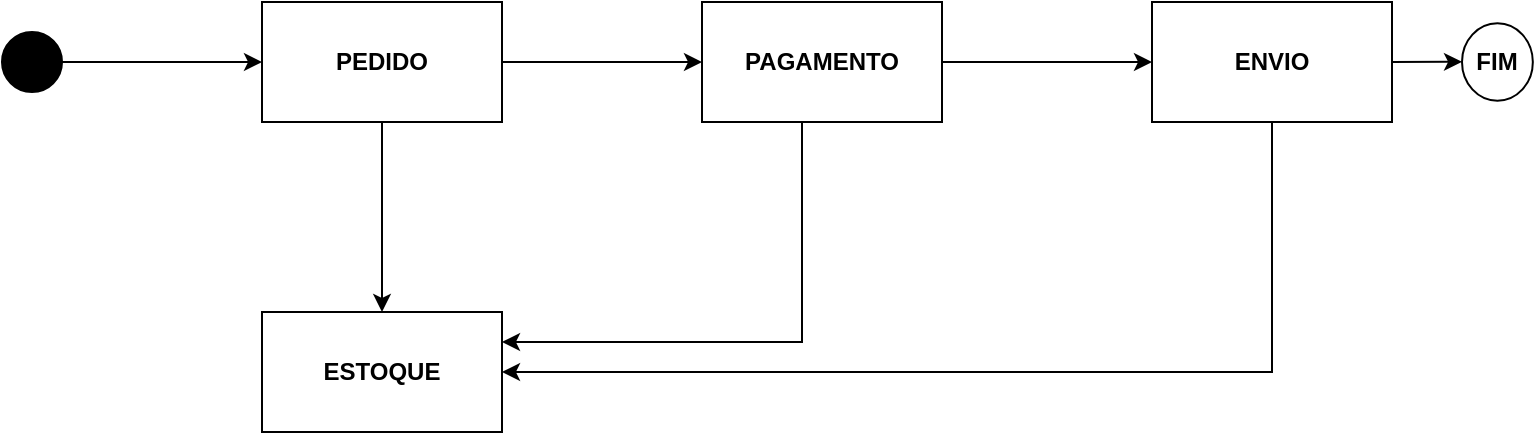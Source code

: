 <mxfile version="16.4.0" type="device" pages="12"><diagram id="b7jWi-myRxtcmRQLNkH3" name="Flx Default"><mxGraphModel dx="2062" dy="877" grid="1" gridSize="10" guides="1" tooltips="1" connect="1" arrows="1" fold="1" page="1" pageScale="1" pageWidth="850" pageHeight="1100" math="0" shadow="0"><root><mxCell id="0"/><mxCell id="1" parent="0"/><mxCell id="Dazp6AA96TGJ0sJKTsXw-3" value="" style="edgeStyle=orthogonalEdgeStyle;rounded=0;orthogonalLoop=1;jettySize=auto;html=1;" edge="1" parent="1" source="Dazp6AA96TGJ0sJKTsXw-1" target="Dazp6AA96TGJ0sJKTsXw-2"><mxGeometry relative="1" as="geometry"/></mxCell><mxCell id="Dazp6AA96TGJ0sJKTsXw-1" value="" style="ellipse;whiteSpace=wrap;html=1;aspect=fixed;fillColor=#000000;" vertex="1" parent="1"><mxGeometry x="50" y="90" width="30" height="30" as="geometry"/></mxCell><mxCell id="Dazp6AA96TGJ0sJKTsXw-5" value="" style="edgeStyle=orthogonalEdgeStyle;rounded=0;orthogonalLoop=1;jettySize=auto;html=1;" edge="1" parent="1" source="Dazp6AA96TGJ0sJKTsXw-2" target="Dazp6AA96TGJ0sJKTsXw-4"><mxGeometry relative="1" as="geometry"/></mxCell><mxCell id="Dazp6AA96TGJ0sJKTsXw-7" value="" style="rounded=0;orthogonalLoop=1;jettySize=auto;html=1;" edge="1" parent="1" source="Dazp6AA96TGJ0sJKTsXw-2" target="Dazp6AA96TGJ0sJKTsXw-6"><mxGeometry relative="1" as="geometry"/></mxCell><mxCell id="Dazp6AA96TGJ0sJKTsXw-2" value="PEDIDO" style="whiteSpace=wrap;html=1;fillColor=#FFFFFF;fontStyle=1" vertex="1" parent="1"><mxGeometry x="180" y="75" width="120" height="60" as="geometry"/></mxCell><mxCell id="Dazp6AA96TGJ0sJKTsXw-9" value="" style="edgeStyle=none;rounded=0;orthogonalLoop=1;jettySize=auto;html=1;" edge="1" parent="1" source="Dazp6AA96TGJ0sJKTsXw-4" target="Dazp6AA96TGJ0sJKTsXw-8"><mxGeometry relative="1" as="geometry"/></mxCell><mxCell id="RWfrkWOgTh_bwU_0m1SA-2" style="edgeStyle=orthogonalEdgeStyle;rounded=0;orthogonalLoop=1;jettySize=auto;html=1;entryX=1;entryY=0.25;entryDx=0;entryDy=0;fontColor=#000000;startArrow=none;startFill=0;endArrow=classic;endFill=1;strokeColor=#000000;" edge="1" parent="1" source="Dazp6AA96TGJ0sJKTsXw-4" target="Dazp6AA96TGJ0sJKTsXw-6"><mxGeometry relative="1" as="geometry"><Array as="points"><mxPoint x="450" y="245"/></Array></mxGeometry></mxCell><mxCell id="Dazp6AA96TGJ0sJKTsXw-4" value="PAGAMENTO" style="whiteSpace=wrap;html=1;fillColor=#FFFFFF;fontStyle=1" vertex="1" parent="1"><mxGeometry x="400" y="75" width="120" height="60" as="geometry"/></mxCell><mxCell id="Dazp6AA96TGJ0sJKTsXw-6" value="ESTOQUE" style="whiteSpace=wrap;html=1;fillColor=#FFFFFF;fontStyle=1" vertex="1" parent="1"><mxGeometry x="180" y="230" width="120" height="60" as="geometry"/></mxCell><mxCell id="Dazp6AA96TGJ0sJKTsXw-13" style="edgeStyle=none;rounded=0;orthogonalLoop=1;jettySize=auto;html=1;entryX=1;entryY=0.5;entryDx=0;entryDy=0;" edge="1" parent="1" source="Dazp6AA96TGJ0sJKTsXw-8" target="Dazp6AA96TGJ0sJKTsXw-6"><mxGeometry relative="1" as="geometry"><Array as="points"><mxPoint x="685" y="260"/></Array></mxGeometry></mxCell><mxCell id="Dazp6AA96TGJ0sJKTsXw-15" value="" style="edgeStyle=none;rounded=0;orthogonalLoop=1;jettySize=auto;html=1;" edge="1" parent="1" source="Dazp6AA96TGJ0sJKTsXw-8" target="Dazp6AA96TGJ0sJKTsXw-14"><mxGeometry relative="1" as="geometry"/></mxCell><mxCell id="Dazp6AA96TGJ0sJKTsXw-8" value="ENVIO" style="whiteSpace=wrap;html=1;fillColor=#FFFFFF;fontStyle=1" vertex="1" parent="1"><mxGeometry x="625" y="75" width="120" height="60" as="geometry"/></mxCell><mxCell id="Dazp6AA96TGJ0sJKTsXw-14" value="FIM" style="ellipse;whiteSpace=wrap;html=1;fillColor=#FFFFFF;fontStyle=1;" vertex="1" parent="1"><mxGeometry x="780" y="85.68" width="35.42" height="38.64" as="geometry"/></mxCell></root></mxGraphModel></diagram><diagram id="ZVZprD6LVJhq_gDzeJNf" name="Flx Evt - Feliz"><mxGraphModel dx="2062" dy="877" grid="1" gridSize="10" guides="1" tooltips="1" connect="1" arrows="1" fold="1" page="1" pageScale="1" pageWidth="850" pageHeight="1100" math="0" shadow="0"><root><mxCell id="U-m_gPVK5ZmRhmrRRb_B-0"/><mxCell id="U-m_gPVK5ZmRhmrRRb_B-1" parent="U-m_gPVK5ZmRhmrRRb_B-0"/><mxCell id="hu_lGXkGGwO4knWMSDzL-1" value="compra()" style="edgeStyle=orthogonalEdgeStyle;rounded=0;orthogonalLoop=1;jettySize=auto;html=1;fontStyle=3" edge="1" parent="U-m_gPVK5ZmRhmrRRb_B-1" source="hu_lGXkGGwO4knWMSDzL-2" target="hu_lGXkGGwO4knWMSDzL-5"><mxGeometry relative="1" as="geometry"/></mxCell><mxCell id="hu_lGXkGGwO4knWMSDzL-2" value="" style="ellipse;whiteSpace=wrap;html=1;aspect=fixed;fillColor=#000000;" vertex="1" parent="U-m_gPVK5ZmRhmrRRb_B-1"><mxGeometry x="12" y="95" width="30" height="30" as="geometry"/></mxCell><mxCell id="hu_lGXkGGwO4knWMSDzL-3" value="Pedido.CRIADO" style="edgeStyle=orthogonalEdgeStyle;rounded=0;orthogonalLoop=1;jettySize=auto;html=1;fontStyle=3" edge="1" parent="U-m_gPVK5ZmRhmrRRb_B-1" source="hu_lGXkGGwO4knWMSDzL-5" target="hu_lGXkGGwO4knWMSDzL-7"><mxGeometry y="15" relative="1" as="geometry"><mxPoint as="offset"/></mxGeometry></mxCell><mxCell id="hu_lGXkGGwO4knWMSDzL-4" value="Produto.RESERVADO" style="rounded=0;orthogonalLoop=1;jettySize=auto;html=1;fontStyle=3" edge="1" parent="U-m_gPVK5ZmRhmrRRb_B-1" source="hu_lGXkGGwO4knWMSDzL-5" target="hu_lGXkGGwO4knWMSDzL-8"><mxGeometry relative="1" as="geometry"/></mxCell><mxCell id="hu_lGXkGGwO4knWMSDzL-5" value="PEDIDO" style="whiteSpace=wrap;html=1;fillColor=#d5e8d4;fontStyle=1;strokeColor=#82b366;" vertex="1" parent="U-m_gPVK5ZmRhmrRRb_B-1"><mxGeometry x="112" y="80" width="120" height="60" as="geometry"/></mxCell><mxCell id="hu_lGXkGGwO4knWMSDzL-6" value="Pedido.PAGO" style="edgeStyle=none;rounded=0;orthogonalLoop=1;jettySize=auto;html=1;fontStyle=3" edge="1" parent="U-m_gPVK5ZmRhmrRRb_B-1" source="hu_lGXkGGwO4knWMSDzL-7" target="hu_lGXkGGwO4knWMSDzL-11"><mxGeometry x="-0.048" y="15" relative="1" as="geometry"><mxPoint as="offset"/></mxGeometry></mxCell><mxCell id="jPcWC_79qoGlzsSrwlul-1" value="Produto.EM_AGUARDO" style="edgeStyle=orthogonalEdgeStyle;rounded=0;orthogonalLoop=1;jettySize=auto;html=1;entryX=1;entryY=0.25;entryDx=0;entryDy=0;fontColor=#000000;startArrow=none;startFill=0;strokeColor=#000000;fontStyle=3" edge="1" parent="U-m_gPVK5ZmRhmrRRb_B-1" source="hu_lGXkGGwO4knWMSDzL-7" target="hu_lGXkGGwO4knWMSDzL-8"><mxGeometry x="0.367" y="-10" relative="1" as="geometry"><Array as="points"><mxPoint x="400" y="250"/></Array><mxPoint as="offset"/></mxGeometry></mxCell><mxCell id="hu_lGXkGGwO4knWMSDzL-7" value="PAGAMENTO" style="whiteSpace=wrap;html=1;fillColor=#d5e8d4;fontStyle=1;strokeColor=#82b366;" vertex="1" parent="U-m_gPVK5ZmRhmrRRb_B-1"><mxGeometry x="332" y="80" width="120" height="60" as="geometry"/></mxCell><mxCell id="hu_lGXkGGwO4knWMSDzL-8" value="ESTOQUE" style="whiteSpace=wrap;html=1;fillColor=#d5e8d4;fontStyle=1;strokeColor=#82b366;" vertex="1" parent="U-m_gPVK5ZmRhmrRRb_B-1"><mxGeometry x="112" y="235" width="120" height="60" as="geometry"/></mxCell><mxCell id="hu_lGXkGGwO4knWMSDzL-9" value="Produto.COMPRADO" style="edgeStyle=none;rounded=0;orthogonalLoop=1;jettySize=auto;html=1;entryX=1;entryY=0.5;entryDx=0;entryDy=0;fontStyle=3" edge="1" parent="U-m_gPVK5ZmRhmrRRb_B-1" source="hu_lGXkGGwO4knWMSDzL-11" target="hu_lGXkGGwO4knWMSDzL-8"><mxGeometry x="-0.02" y="-10" relative="1" as="geometry"><Array as="points"><mxPoint x="617" y="265"/></Array><mxPoint as="offset"/></mxGeometry></mxCell><mxCell id="hu_lGXkGGwO4knWMSDzL-10" value="Pedido.FINALIZADO" style="edgeStyle=none;rounded=0;orthogonalLoop=1;jettySize=auto;html=1;fontStyle=3" edge="1" parent="U-m_gPVK5ZmRhmrRRb_B-1"><mxGeometry x="-0.056" y="10" relative="1" as="geometry"><mxPoint x="678" y="109.972" as="sourcePoint"/><mxPoint x="803.0" y="109.912" as="targetPoint"/><mxPoint as="offset"/></mxGeometry></mxCell><mxCell id="hu_lGXkGGwO4knWMSDzL-11" value="ENVIO" style="whiteSpace=wrap;html=1;fillColor=#d5e8d4;fontStyle=1;strokeColor=#82b366;" vertex="1" parent="U-m_gPVK5ZmRhmrRRb_B-1"><mxGeometry x="557" y="80" width="120" height="60" as="geometry"/></mxCell><mxCell id="hu_lGXkGGwO4knWMSDzL-12" value="FIM" style="ellipse;whiteSpace=wrap;html=1;fillColor=#FFFFFF;fontStyle=1;" vertex="1" parent="U-m_gPVK5ZmRhmrRRb_B-1"><mxGeometry x="802" y="86.36" width="35.42" height="38.64" as="geometry"/></mxCell></root></mxGraphModel></diagram><diagram id="FChlBMu2-kDpap4-KC6J" name="Flx Evt - Pgto Error"><mxGraphModel dx="2062" dy="877" grid="1" gridSize="10" guides="1" tooltips="1" connect="1" arrows="1" fold="1" page="1" pageScale="1" pageWidth="850" pageHeight="1100" math="0" shadow="0"><root><mxCell id="x3zl9_6H8WOZb3rtFBpS-0"/><mxCell id="x3zl9_6H8WOZb3rtFBpS-1" parent="x3zl9_6H8WOZb3rtFBpS-0"/><mxCell id="hQWPqp_oxaCelgmCE_AO-0" value="compra()" style="edgeStyle=orthogonalEdgeStyle;rounded=0;orthogonalLoop=1;jettySize=auto;html=1;fontStyle=3" edge="1" parent="x3zl9_6H8WOZb3rtFBpS-1" source="hQWPqp_oxaCelgmCE_AO-1" target="hQWPqp_oxaCelgmCE_AO-4"><mxGeometry relative="1" as="geometry"/></mxCell><mxCell id="hQWPqp_oxaCelgmCE_AO-1" value="" style="ellipse;whiteSpace=wrap;html=1;aspect=fixed;fillColor=#000000;" vertex="1" parent="x3zl9_6H8WOZb3rtFBpS-1"><mxGeometry x="150" y="165" width="30" height="30" as="geometry"/></mxCell><mxCell id="hQWPqp_oxaCelgmCE_AO-2" value="Pedido.CRIADO" style="edgeStyle=orthogonalEdgeStyle;rounded=0;orthogonalLoop=1;jettySize=auto;html=1;fontStyle=3;fillColor=#dae8fc;strokeColor=#6c8ebf;" edge="1" parent="x3zl9_6H8WOZb3rtFBpS-1" source="hQWPqp_oxaCelgmCE_AO-4" target="hQWPqp_oxaCelgmCE_AO-6"><mxGeometry y="15" relative="1" as="geometry"><mxPoint as="offset"/></mxGeometry></mxCell><mxCell id="hQWPqp_oxaCelgmCE_AO-3" value="Produto.RESERVADO" style="rounded=0;orthogonalLoop=1;jettySize=auto;html=1;fontStyle=3;horizontal=0;fillColor=#dae8fc;strokeColor=#6c8ebf;exitX=0.167;exitY=1;exitDx=0;exitDy=0;entryX=0.167;entryY=0.033;entryDx=0;entryDy=0;exitPerimeter=0;entryPerimeter=0;" edge="1" parent="x3zl9_6H8WOZb3rtFBpS-1" source="hQWPqp_oxaCelgmCE_AO-4" target="hQWPqp_oxaCelgmCE_AO-7"><mxGeometry x="0.053" relative="1" as="geometry"><mxPoint as="offset"/></mxGeometry></mxCell><mxCell id="oUHKluOYpy3k70JYQ9oI-0" value="Produto.LIBERA" style="edgeStyle=none;rounded=0;orthogonalLoop=1;jettySize=auto;html=1;entryX=0.5;entryY=0;entryDx=0;entryDy=0;exitX=0.5;exitY=1;exitDx=0;exitDy=0;horizontal=0;fontStyle=3;strokeColor=#FF0000;" edge="1" parent="x3zl9_6H8WOZb3rtFBpS-1" source="hQWPqp_oxaCelgmCE_AO-4" target="hQWPqp_oxaCelgmCE_AO-7"><mxGeometry x="-0.067" relative="1" as="geometry"><mxPoint as="offset"/></mxGeometry></mxCell><mxCell id="hQWPqp_oxaCelgmCE_AO-4" value="PEDIDO" style="whiteSpace=wrap;html=1;fillColor=#d5e8d4;fontStyle=1;strokeColor=#82b366;" vertex="1" parent="x3zl9_6H8WOZb3rtFBpS-1"><mxGeometry x="300" y="150" width="120" height="60" as="geometry"/></mxCell><mxCell id="hQWPqp_oxaCelgmCE_AO-14" value="Produto.ERRO_PGTO" style="edgeStyle=none;rounded=0;orthogonalLoop=1;jettySize=auto;html=1;entryX=0.4;entryY=0;entryDx=0;entryDy=0;fontStyle=3;entryPerimeter=0;strokeColor=#FF0000;" edge="1" parent="x3zl9_6H8WOZb3rtFBpS-1" source="hQWPqp_oxaCelgmCE_AO-6" target="hQWPqp_oxaCelgmCE_AO-4"><mxGeometry relative="1" as="geometry"><Array as="points"><mxPoint x="580" y="110"/><mxPoint x="348" y="110"/></Array></mxGeometry></mxCell><mxCell id="hQWPqp_oxaCelgmCE_AO-6" value="PAGAMENTO" style="whiteSpace=wrap;html=1;fillColor=#fad9d5;fontStyle=1;strokeColor=#ae4132;" vertex="1" parent="x3zl9_6H8WOZb3rtFBpS-1"><mxGeometry x="520" y="150" width="120" height="60" as="geometry"/></mxCell><mxCell id="ev4nhZqwzGu3coAG88TJ-0" value="Produto.LIBERADO" style="edgeStyle=none;rounded=0;orthogonalLoop=1;jettySize=auto;html=1;entryX=0.842;entryY=1.033;entryDx=0;entryDy=0;entryPerimeter=0;strokeColor=#FF0000;exitX=0.85;exitY=0.017;exitDx=0;exitDy=0;exitPerimeter=0;horizontal=0;fontStyle=3" edge="1" parent="x3zl9_6H8WOZb3rtFBpS-1" source="hQWPqp_oxaCelgmCE_AO-7" target="hQWPqp_oxaCelgmCE_AO-4"><mxGeometry relative="1" as="geometry"/></mxCell><mxCell id="hQWPqp_oxaCelgmCE_AO-7" value="ESTOQUE" style="whiteSpace=wrap;html=1;fillColor=#d5e8d4;fontStyle=1;strokeColor=#82b366;" vertex="1" parent="x3zl9_6H8WOZb3rtFBpS-1"><mxGeometry x="300" y="360" width="120" height="60" as="geometry"/></mxCell></root></mxGraphModel></diagram><diagram id="Uqtc9wWCgaCWpOna5DWa" name="Flx Evt - Envio Error"><mxGraphModel dx="2062" dy="877" grid="1" gridSize="10" guides="1" tooltips="1" connect="1" arrows="1" fold="1" page="1" pageScale="1" pageWidth="850" pageHeight="1100" math="0" shadow="0"><root><mxCell id="a6MTEThwVdG-xvVQ2TiR-0"/><mxCell id="a6MTEThwVdG-xvVQ2TiR-1" parent="a6MTEThwVdG-xvVQ2TiR-0"/><mxCell id="a6MTEThwVdG-xvVQ2TiR-2" value="compra()" style="edgeStyle=orthogonalEdgeStyle;rounded=0;orthogonalLoop=1;jettySize=auto;html=1;fontStyle=3" edge="1" parent="a6MTEThwVdG-xvVQ2TiR-1" source="a6MTEThwVdG-xvVQ2TiR-3" target="a6MTEThwVdG-xvVQ2TiR-6"><mxGeometry relative="1" as="geometry"/></mxCell><mxCell id="a6MTEThwVdG-xvVQ2TiR-3" value="" style="ellipse;whiteSpace=wrap;html=1;aspect=fixed;fillColor=#000000;" vertex="1" parent="a6MTEThwVdG-xvVQ2TiR-1"><mxGeometry x="51" y="125" width="30" height="30" as="geometry"/></mxCell><mxCell id="a6MTEThwVdG-xvVQ2TiR-4" value="Pedido.CRIADO" style="edgeStyle=orthogonalEdgeStyle;rounded=0;orthogonalLoop=1;jettySize=auto;html=1;fontStyle=3;exitX=1;exitY=0.25;exitDx=0;exitDy=0;entryX=0;entryY=0.25;entryDx=0;entryDy=0;fillColor=#d5e8d4;strokeColor=#82b366;" edge="1" parent="a6MTEThwVdG-xvVQ2TiR-1" source="a6MTEThwVdG-xvVQ2TiR-6" target="a6MTEThwVdG-xvVQ2TiR-8"><mxGeometry y="15" relative="1" as="geometry"><mxPoint as="offset"/></mxGeometry></mxCell><mxCell id="a6MTEThwVdG-xvVQ2TiR-5" value="Produto.RESERVADO" style="rounded=0;orthogonalLoop=1;jettySize=auto;html=1;fontStyle=3;exitX=0.15;exitY=1.033;exitDx=0;exitDy=0;exitPerimeter=0;entryX=0.158;entryY=-0.05;entryDx=0;entryDy=0;entryPerimeter=0;horizontal=0;fillColor=#d5e8d4;strokeColor=#82b366;" edge="1" parent="a6MTEThwVdG-xvVQ2TiR-1" source="a6MTEThwVdG-xvVQ2TiR-6" target="a6MTEThwVdG-xvVQ2TiR-9"><mxGeometry x="0.082" y="-11" relative="1" as="geometry"><mxPoint as="offset"/></mxGeometry></mxCell><mxCell id="LwRxw_l-eUPCYgGU-l9D-0" value="Pedido.ESTORNO" style="edgeStyle=none;rounded=0;orthogonalLoop=1;jettySize=auto;html=1;entryX=0;entryY=0.75;entryDx=0;entryDy=0;strokeColor=#FF0000;exitX=1;exitY=0.75;exitDx=0;exitDy=0;fontStyle=3" edge="1" parent="a6MTEThwVdG-xvVQ2TiR-1" source="a6MTEThwVdG-xvVQ2TiR-6" target="a6MTEThwVdG-xvVQ2TiR-8"><mxGeometry relative="1" as="geometry"/></mxCell><mxCell id="LwRxw_l-eUPCYgGU-l9D-2" value="Produto.LIBERA" style="edgeStyle=none;rounded=0;orthogonalLoop=1;jettySize=auto;html=1;entryX=0.5;entryY=0;entryDx=0;entryDy=0;strokeColor=#FF0000;fontStyle=3;horizontal=0;" edge="1" parent="a6MTEThwVdG-xvVQ2TiR-1" source="a6MTEThwVdG-xvVQ2TiR-6" target="a6MTEThwVdG-xvVQ2TiR-9"><mxGeometry x="0.077" y="-12" relative="1" as="geometry"><mxPoint as="offset"/></mxGeometry></mxCell><mxCell id="a6MTEThwVdG-xvVQ2TiR-6" value="PEDIDO" style="whiteSpace=wrap;html=1;fillColor=#d5e8d4;fontStyle=1;strokeColor=#82b366;" vertex="1" parent="a6MTEThwVdG-xvVQ2TiR-1"><mxGeometry x="151" y="110" width="120" height="60" as="geometry"/></mxCell><mxCell id="a6MTEThwVdG-xvVQ2TiR-7" value="Pedido.PAGO" style="edgeStyle=none;rounded=0;orthogonalLoop=1;jettySize=auto;html=1;fontStyle=3;fillColor=#d5e8d4;strokeColor=#82b366;" edge="1" parent="a6MTEThwVdG-xvVQ2TiR-1" source="a6MTEThwVdG-xvVQ2TiR-8" target="a6MTEThwVdG-xvVQ2TiR-12"><mxGeometry x="-0.048" y="15" relative="1" as="geometry"><mxPoint as="offset"/></mxGeometry></mxCell><mxCell id="LwRxw_l-eUPCYgGU-l9D-1" value="Pedido.ESTORNADO" style="edgeStyle=none;rounded=0;orthogonalLoop=1;jettySize=auto;html=1;strokeColor=#FF0000;entryX=0.908;entryY=0.983;entryDx=0;entryDy=0;fontStyle=3;entryPerimeter=0;" edge="1" parent="a6MTEThwVdG-xvVQ2TiR-1" source="a6MTEThwVdG-xvVQ2TiR-8" target="a6MTEThwVdG-xvVQ2TiR-6"><mxGeometry relative="1" as="geometry"><mxPoint x="479" y="250" as="targetPoint"/><Array as="points"><mxPoint x="479" y="230"/><mxPoint x="260" y="230"/></Array></mxGeometry></mxCell><mxCell id="a6MTEThwVdG-xvVQ2TiR-8" value="PAGAMENTO" style="whiteSpace=wrap;html=1;fillColor=#d5e8d4;fontStyle=1;strokeColor=#82b366;" vertex="1" parent="a6MTEThwVdG-xvVQ2TiR-1"><mxGeometry x="419" y="110" width="120" height="60" as="geometry"/></mxCell><mxCell id="LwRxw_l-eUPCYgGU-l9D-3" value="Produto.LIBERADO" style="edgeStyle=none;rounded=0;orthogonalLoop=1;jettySize=auto;html=1;entryX=0.75;entryY=1;entryDx=0;entryDy=0;strokeColor=#FF0000;exitX=0.75;exitY=0;exitDx=0;exitDy=0;horizontal=0;fontStyle=3" edge="1" parent="a6MTEThwVdG-xvVQ2TiR-1" source="a6MTEThwVdG-xvVQ2TiR-9" target="a6MTEThwVdG-xvVQ2TiR-6"><mxGeometry x="-0.077" y="12" relative="1" as="geometry"><mxPoint as="offset"/></mxGeometry></mxCell><mxCell id="a6MTEThwVdG-xvVQ2TiR-9" value="ESTOQUE" style="whiteSpace=wrap;html=1;fillColor=#d5e8d4;fontStyle=1;strokeColor=#82b366;" vertex="1" parent="a6MTEThwVdG-xvVQ2TiR-1"><mxGeometry x="151" y="430" width="120" height="60" as="geometry"/></mxCell><mxCell id="cRjJvnC_1O6Vp2iGaE_l-0" value="Pedido.ERRO_ENVIO" style="edgeStyle=none;rounded=0;orthogonalLoop=1;jettySize=auto;html=1;entryX=0.5;entryY=0;entryDx=0;entryDy=0;fontStyle=3;fillColor=#f8cecc;strokeColor=#b85450;" edge="1" parent="a6MTEThwVdG-xvVQ2TiR-1" source="a6MTEThwVdG-xvVQ2TiR-12" target="a6MTEThwVdG-xvVQ2TiR-6"><mxGeometry relative="1" as="geometry"><Array as="points"><mxPoint x="739" y="70"/><mxPoint x="211" y="70"/></Array></mxGeometry></mxCell><mxCell id="a6MTEThwVdG-xvVQ2TiR-12" value="ENVIO" style="whiteSpace=wrap;html=1;fillColor=#f8cecc;fontStyle=1;strokeColor=#b85450;" vertex="1" parent="a6MTEThwVdG-xvVQ2TiR-1"><mxGeometry x="679" y="110" width="120" height="60" as="geometry"/></mxCell></root></mxGraphModel></diagram><diagram id="DfLEfXLrs05DkveAFobe" name="Flx Evt - Reserva Error"><mxGraphModel dx="2062" dy="877" grid="1" gridSize="10" guides="1" tooltips="1" connect="1" arrows="1" fold="1" page="1" pageScale="1" pageWidth="850" pageHeight="1100" math="0" shadow="0"><root><mxCell id="u8v3O-INr_xu1HN9I1yw-0"/><mxCell id="u8v3O-INr_xu1HN9I1yw-1" parent="u8v3O-INr_xu1HN9I1yw-0"/><mxCell id="u8v3O-INr_xu1HN9I1yw-2" value="compra()" style="edgeStyle=orthogonalEdgeStyle;rounded=0;orthogonalLoop=1;jettySize=auto;html=1;fontStyle=3" edge="1" parent="u8v3O-INr_xu1HN9I1yw-1" source="u8v3O-INr_xu1HN9I1yw-3" target="u8v3O-INr_xu1HN9I1yw-6"><mxGeometry relative="1" as="geometry"/></mxCell><mxCell id="u8v3O-INr_xu1HN9I1yw-3" value="" style="ellipse;whiteSpace=wrap;html=1;aspect=fixed;fillColor=#000000;" vertex="1" parent="u8v3O-INr_xu1HN9I1yw-1"><mxGeometry x="280" y="125" width="30" height="30" as="geometry"/></mxCell><mxCell id="u8v3O-INr_xu1HN9I1yw-5" value="Produto.RESERVADO" style="rounded=0;orthogonalLoop=1;jettySize=auto;html=1;fontStyle=3;horizontal=0;entryX=0.25;entryY=0;entryDx=0;entryDy=0;exitX=0.25;exitY=1;exitDx=0;exitDy=0;fillColor=#d5e8d4;strokeColor=#82b366;" edge="1" parent="u8v3O-INr_xu1HN9I1yw-1" source="u8v3O-INr_xu1HN9I1yw-6" target="u8v3O-INr_xu1HN9I1yw-9"><mxGeometry relative="1" as="geometry"/></mxCell><mxCell id="u8v3O-INr_xu1HN9I1yw-6" value="PEDIDO" style="whiteSpace=wrap;html=1;fillColor=#d5e8d4;fontStyle=1;strokeColor=#82b366;" vertex="1" parent="u8v3O-INr_xu1HN9I1yw-1"><mxGeometry x="380" y="110" width="120" height="60" as="geometry"/></mxCell><mxCell id="u8v3O-INr_xu1HN9I1yw-14" value="Produto.ERRO_RESERVA" style="edgeStyle=none;rounded=0;orthogonalLoop=1;jettySize=auto;html=1;entryX=0.75;entryY=1;entryDx=0;entryDy=0;strokeColor=#FF0000;exitX=0.75;exitY=0;exitDx=0;exitDy=0;fontStyle=3;horizontal=0;" edge="1" parent="u8v3O-INr_xu1HN9I1yw-1" source="u8v3O-INr_xu1HN9I1yw-9" target="u8v3O-INr_xu1HN9I1yw-6"><mxGeometry relative="1" as="geometry"/></mxCell><mxCell id="u8v3O-INr_xu1HN9I1yw-9" value="ESTOQUE" style="whiteSpace=wrap;html=1;fillColor=#d5e8d4;fontStyle=1;strokeColor=#82b366;" vertex="1" parent="u8v3O-INr_xu1HN9I1yw-1"><mxGeometry x="380" y="350" width="120" height="60" as="geometry"/></mxCell></root></mxGraphModel></diagram><diagram id="5Ew3K4M_AqxIDyWJoRW7" name="Flx Saga"><mxGraphModel dx="2062" dy="877" grid="1" gridSize="10" guides="1" tooltips="1" connect="1" arrows="1" fold="1" page="1" pageScale="1" pageWidth="850" pageHeight="1100" math="0" shadow="0"><root><mxCell id="H-6X8IitUC2l1JD5R5mA-0"/><mxCell id="H-6X8IitUC2l1JD5R5mA-1" parent="H-6X8IitUC2l1JD5R5mA-0"/><mxCell id="H-6X8IitUC2l1JD5R5mA-4" value="" style="edgeStyle=none;rounded=0;orthogonalLoop=1;jettySize=auto;html=1;strokeColor=#000000;" edge="1" parent="H-6X8IitUC2l1JD5R5mA-1" source="H-6X8IitUC2l1JD5R5mA-2" target="H-6X8IitUC2l1JD5R5mA-3"><mxGeometry relative="1" as="geometry"/></mxCell><mxCell id="H-6X8IitUC2l1JD5R5mA-2" value="COMPRA" style="rounded=1;whiteSpace=wrap;html=1;fillColor=#d5e8d4;strokeColor=#82b366;fontStyle=1" vertex="1" parent="H-6X8IitUC2l1JD5R5mA-1"><mxGeometry x="10" y="120" width="120" height="60" as="geometry"/></mxCell><mxCell id="FnMBi8wpgiMG-sHqw2Kb-5" value="" style="edgeStyle=none;rounded=0;orthogonalLoop=1;jettySize=auto;html=1;strokeColor=#000000;" edge="1" parent="H-6X8IitUC2l1JD5R5mA-1" source="H-6X8IitUC2l1JD5R5mA-3" target="FnMBi8wpgiMG-sHqw2Kb-4"><mxGeometry relative="1" as="geometry"/></mxCell><mxCell id="H-6X8IitUC2l1JD5R5mA-3" value="PEDIDO" style="rounded=1;whiteSpace=wrap;html=1;fillColor=#d5e8d4;strokeColor=#82b366;fontStyle=1" vertex="1" parent="H-6X8IitUC2l1JD5R5mA-1"><mxGeometry x="250" y="120" width="120" height="60" as="geometry"/></mxCell><mxCell id="FnMBi8wpgiMG-sHqw2Kb-7" value="" style="edgeStyle=none;rounded=0;orthogonalLoop=1;jettySize=auto;html=1;strokeColor=#000000;" edge="1" parent="H-6X8IitUC2l1JD5R5mA-1" source="FnMBi8wpgiMG-sHqw2Kb-4" target="FnMBi8wpgiMG-sHqw2Kb-6"><mxGeometry relative="1" as="geometry"/></mxCell><mxCell id="FnMBi8wpgiMG-sHqw2Kb-4" value="PAGAMENTO" style="rounded=1;whiteSpace=wrap;html=1;fillColor=#d5e8d4;strokeColor=#82b366;fontStyle=1" vertex="1" parent="H-6X8IitUC2l1JD5R5mA-1"><mxGeometry x="480" y="120" width="120" height="60" as="geometry"/></mxCell><mxCell id="FnMBi8wpgiMG-sHqw2Kb-6" value="ENVIO" style="rounded=1;whiteSpace=wrap;html=1;fillColor=#d5e8d4;strokeColor=#82b366;fontStyle=1" vertex="1" parent="H-6X8IitUC2l1JD5R5mA-1"><mxGeometry x="710" y="120" width="120" height="60" as="geometry"/></mxCell><mxCell id="VwYRXHLgLM3EhZGfXqPN-8" value="" style="edgeStyle=none;rounded=0;orthogonalLoop=1;jettySize=auto;html=1;strokeColor=#000000;" edge="1" parent="H-6X8IitUC2l1JD5R5mA-1" source="VwYRXHLgLM3EhZGfXqPN-0" target="VwYRXHLgLM3EhZGfXqPN-7"><mxGeometry relative="1" as="geometry"/></mxCell><mxCell id="VwYRXHLgLM3EhZGfXqPN-0" value="CANCELA ENVIO" style="rounded=1;whiteSpace=wrap;html=1;fillColor=#f8cecc;strokeColor=#b85450;fontStyle=3" vertex="1" parent="H-6X8IitUC2l1JD5R5mA-1"><mxGeometry x="710" y="230" width="120" height="60" as="geometry"/></mxCell><mxCell id="VwYRXHLgLM3EhZGfXqPN-10" value="" style="edgeStyle=none;rounded=0;orthogonalLoop=1;jettySize=auto;html=1;strokeColor=#000000;" edge="1" parent="H-6X8IitUC2l1JD5R5mA-1" source="VwYRXHLgLM3EhZGfXqPN-7" target="VwYRXHLgLM3EhZGfXqPN-9"><mxGeometry relative="1" as="geometry"/></mxCell><mxCell id="VwYRXHLgLM3EhZGfXqPN-7" value="ESTORNA PGTO" style="whiteSpace=wrap;html=1;fillColor=#f8cecc;strokeColor=#b85450;rounded=1;fontStyle=3;" vertex="1" parent="H-6X8IitUC2l1JD5R5mA-1"><mxGeometry x="480" y="230" width="120" height="60" as="geometry"/></mxCell><mxCell id="VwYRXHLgLM3EhZGfXqPN-12" value="" style="edgeStyle=none;rounded=0;orthogonalLoop=1;jettySize=auto;html=1;strokeColor=#000000;" edge="1" parent="H-6X8IitUC2l1JD5R5mA-1" source="VwYRXHLgLM3EhZGfXqPN-9" target="VwYRXHLgLM3EhZGfXqPN-11"><mxGeometry relative="1" as="geometry"/></mxCell><mxCell id="VwYRXHLgLM3EhZGfXqPN-9" value="CANCELA PEDIDO" style="whiteSpace=wrap;html=1;fillColor=#f8cecc;strokeColor=#b85450;rounded=1;fontStyle=3;" vertex="1" parent="H-6X8IitUC2l1JD5R5mA-1"><mxGeometry x="250" y="230" width="120" height="60" as="geometry"/></mxCell><mxCell id="VwYRXHLgLM3EhZGfXqPN-11" value="LIBERA PRODUTO" style="whiteSpace=wrap;html=1;fillColor=#f8cecc;strokeColor=#b85450;rounded=1;fontStyle=3;" vertex="1" parent="H-6X8IitUC2l1JD5R5mA-1"><mxGeometry x="10" y="230" width="120" height="60" as="geometry"/></mxCell></root></mxGraphModel></diagram><diagram id="aDZA77wVqBcJeqM5A5er" name="Arquitetura - Feliz"><mxGraphModel dx="2062" dy="877" grid="1" gridSize="10" guides="1" tooltips="1" connect="1" arrows="1" fold="1" page="1" pageScale="1" pageWidth="850" pageHeight="1100" math="0" shadow="0"><root><mxCell id="_RvVDiY363__dX-tCsaM-0"/><mxCell id="_RvVDiY363__dX-tCsaM-1" parent="_RvVDiY363__dX-tCsaM-0"/><mxCell id="9_agF7kdHxczaLg1Z3Nj-3" value="&lt;i&gt;Message Broker&lt;/i&gt;" style="rounded=0;whiteSpace=wrap;html=1;fillColor=#FFFFFF;dashed=1;verticalAlign=top;" vertex="1" parent="_RvVDiY363__dX-tCsaM-1"><mxGeometry x="240" y="80" width="320" height="480" as="geometry"/></mxCell><mxCell id="9_agF7kdHxczaLg1Z3Nj-2" value="Transação" style="edgeStyle=none;rounded=0;orthogonalLoop=1;jettySize=auto;html=1;strokeColor=#000000;fontStyle=3" edge="1" parent="_RvVDiY363__dX-tCsaM-1" source="9_agF7kdHxczaLg1Z3Nj-0" target="9_agF7kdHxczaLg1Z3Nj-1"><mxGeometry relative="1" as="geometry"/></mxCell><mxCell id="9_agF7kdHxczaLg1Z3Nj-0" value="PEDIDO" style="rounded=1;whiteSpace=wrap;html=1;fillColor=#d5e8d4;fontStyle=1;strokeColor=#82b366;" vertex="1" parent="_RvVDiY363__dX-tCsaM-1"><mxGeometry x="30" y="80" width="120" height="60" as="geometry"/></mxCell><mxCell id="C9KTFLukbcBjGDRw1Ina-3" style="rounded=0;orthogonalLoop=1;jettySize=auto;html=1;entryX=0;entryY=0.5;entryDx=0;entryDy=0;strokeColor=#000000;" edge="1" parent="_RvVDiY363__dX-tCsaM-1" source="9_agF7kdHxczaLg1Z3Nj-1" target="9_agF7kdHxczaLg1Z3Nj-4"><mxGeometry relative="1" as="geometry"/></mxCell><mxCell id="C9KTFLukbcBjGDRw1Ina-7" style="edgeStyle=none;rounded=0;orthogonalLoop=1;jettySize=auto;html=1;entryX=0;entryY=0.5;entryDx=0;entryDy=0;strokeColor=#000000;" edge="1" parent="_RvVDiY363__dX-tCsaM-1" source="9_agF7kdHxczaLg1Z3Nj-1" target="U8Co_9gX1gySALHaIcMd-1"><mxGeometry relative="1" as="geometry"/></mxCell><mxCell id="C9KTFLukbcBjGDRw1Ina-11" style="edgeStyle=none;rounded=0;orthogonalLoop=1;jettySize=auto;html=1;entryX=0;entryY=0.5;entryDx=0;entryDy=0;strokeColor=#000000;" edge="1" parent="_RvVDiY363__dX-tCsaM-1" source="9_agF7kdHxczaLg1Z3Nj-1" target="C9KTFLukbcBjGDRw1Ina-1"><mxGeometry relative="1" as="geometry"/></mxCell><mxCell id="9_agF7kdHxczaLg1Z3Nj-1" value="SEC&lt;br&gt;&lt;i&gt;(Service Executor Coordenator)&lt;/i&gt;" style="rounded=1;whiteSpace=wrap;html=1;fontStyle=1;fillColor=#f5f5f5;fontColor=#333333;strokeColor=#666666;" vertex="1" parent="_RvVDiY363__dX-tCsaM-1"><mxGeometry x="30" y="230" width="120" height="330" as="geometry"/></mxCell><mxCell id="C9KTFLukbcBjGDRw1Ina-4" style="rounded=0;orthogonalLoop=1;jettySize=auto;html=1;entryX=0;entryY=0.5;entryDx=0;entryDy=0;strokeColor=#000000;" edge="1" parent="_RvVDiY363__dX-tCsaM-1" source="9_agF7kdHxczaLg1Z3Nj-4" target="U8Co_9gX1gySALHaIcMd-0"><mxGeometry relative="1" as="geometry"/></mxCell><mxCell id="C9KTFLukbcBjGDRw1Ina-6" style="edgeStyle=none;rounded=0;orthogonalLoop=1;jettySize=auto;html=1;entryX=1.008;entryY=0.318;entryDx=0;entryDy=0;entryPerimeter=0;strokeColor=#000000;" edge="1" parent="_RvVDiY363__dX-tCsaM-1" target="9_agF7kdHxczaLg1Z3Nj-1"><mxGeometry relative="1" as="geometry"><mxPoint x="320" y="170" as="sourcePoint"/></mxGeometry></mxCell><mxCell id="9_agF7kdHxczaLg1Z3Nj-4" value="&lt;i&gt;Channel:&lt;/i&gt; Executa &lt;i&gt;&lt;b&gt;PagamentoCommand&lt;/b&gt;&lt;/i&gt;" style="rounded=1;whiteSpace=wrap;html=1;fillColor=#fff2cc;strokeColor=#d6b656;" vertex="1" parent="_RvVDiY363__dX-tCsaM-1"><mxGeometry x="330" y="130" width="140" height="60" as="geometry"/></mxCell><mxCell id="C9KTFLukbcBjGDRw1Ina-5" style="edgeStyle=none;rounded=0;orthogonalLoop=1;jettySize=auto;html=1;strokeColor=#000000;" edge="1" parent="_RvVDiY363__dX-tCsaM-1" source="U8Co_9gX1gySALHaIcMd-0" target="9_agF7kdHxczaLg1Z3Nj-4"><mxGeometry relative="1" as="geometry"/></mxCell><mxCell id="U8Co_9gX1gySALHaIcMd-0" value="&lt;i&gt;Serviço de Pagamento&lt;/i&gt;" style="rounded=1;whiteSpace=wrap;html=1;fillColor=#d5e8d4;fontStyle=1;strokeColor=#82b366;" vertex="1" parent="_RvVDiY363__dX-tCsaM-1"><mxGeometry x="620" y="130" width="140" height="60" as="geometry"/></mxCell><mxCell id="C9KTFLukbcBjGDRw1Ina-8" style="edgeStyle=none;rounded=0;orthogonalLoop=1;jettySize=auto;html=1;entryX=0;entryY=0.5;entryDx=0;entryDy=0;strokeColor=#000000;" edge="1" parent="_RvVDiY363__dX-tCsaM-1" source="U8Co_9gX1gySALHaIcMd-1" target="C9KTFLukbcBjGDRw1Ina-0"><mxGeometry relative="1" as="geometry"/></mxCell><mxCell id="C9KTFLukbcBjGDRw1Ina-10" style="edgeStyle=none;rounded=0;orthogonalLoop=1;jettySize=auto;html=1;entryX=1;entryY=0.427;entryDx=0;entryDy=0;entryPerimeter=0;strokeColor=#000000;exitX=0;exitY=0.5;exitDx=0;exitDy=0;" edge="1" parent="_RvVDiY363__dX-tCsaM-1" source="U8Co_9gX1gySALHaIcMd-1" target="9_agF7kdHxczaLg1Z3Nj-1"><mxGeometry relative="1" as="geometry"/></mxCell><mxCell id="U8Co_9gX1gySALHaIcMd-1" value="&lt;i&gt;Channel:&lt;/i&gt;&amp;nbsp;Reserva&amp;nbsp;&lt;br&gt;&lt;i&gt;&lt;b&gt;PedidoCommand&lt;/b&gt;&lt;/i&gt;" style="rounded=1;whiteSpace=wrap;html=1;fillColor=#fff2cc;strokeColor=#d6b656;" vertex="1" parent="_RvVDiY363__dX-tCsaM-1"><mxGeometry x="330" y="270" width="140" height="60" as="geometry"/></mxCell><mxCell id="C9KTFLukbcBjGDRw1Ina-9" style="edgeStyle=none;rounded=0;orthogonalLoop=1;jettySize=auto;html=1;entryX=1;entryY=0.5;entryDx=0;entryDy=0;strokeColor=#000000;" edge="1" parent="_RvVDiY363__dX-tCsaM-1" source="C9KTFLukbcBjGDRw1Ina-0" target="U8Co_9gX1gySALHaIcMd-1"><mxGeometry relative="1" as="geometry"/></mxCell><mxCell id="C9KTFLukbcBjGDRw1Ina-0" value="&lt;i&gt;Serviço de Estoque&lt;/i&gt;" style="rounded=1;whiteSpace=wrap;html=1;fillColor=#d5e8d4;fontStyle=1;strokeColor=#82b366;" vertex="1" parent="_RvVDiY363__dX-tCsaM-1"><mxGeometry x="620" y="270" width="140" height="60" as="geometry"/></mxCell><mxCell id="C9KTFLukbcBjGDRw1Ina-12" style="edgeStyle=none;rounded=0;orthogonalLoop=1;jettySize=auto;html=1;entryX=0;entryY=0.5;entryDx=0;entryDy=0;strokeColor=#000000;" edge="1" parent="_RvVDiY363__dX-tCsaM-1" source="C9KTFLukbcBjGDRw1Ina-1" target="C9KTFLukbcBjGDRw1Ina-2"><mxGeometry relative="1" as="geometry"/></mxCell><mxCell id="C9KTFLukbcBjGDRw1Ina-14" style="edgeStyle=none;rounded=0;orthogonalLoop=1;jettySize=auto;html=1;strokeColor=#000000;exitX=0;exitY=0.5;exitDx=0;exitDy=0;" edge="1" parent="_RvVDiY363__dX-tCsaM-1" source="C9KTFLukbcBjGDRw1Ina-1" target="9_agF7kdHxczaLg1Z3Nj-1"><mxGeometry relative="1" as="geometry"/></mxCell><mxCell id="C9KTFLukbcBjGDRw1Ina-1" value="&lt;i&gt;Channel:&lt;/i&gt;&amp;nbsp;Envia&amp;nbsp;&lt;br&gt;&lt;i&gt;&lt;b&gt;EnvioCommand&lt;/b&gt;&lt;/i&gt;" style="rounded=1;whiteSpace=wrap;html=1;fillColor=#fff2cc;strokeColor=#d6b656;" vertex="1" parent="_RvVDiY363__dX-tCsaM-1"><mxGeometry x="330" y="430" width="140" height="60" as="geometry"/></mxCell><mxCell id="C9KTFLukbcBjGDRw1Ina-13" style="edgeStyle=none;rounded=0;orthogonalLoop=1;jettySize=auto;html=1;strokeColor=#000000;" edge="1" parent="_RvVDiY363__dX-tCsaM-1" source="C9KTFLukbcBjGDRw1Ina-2" target="C9KTFLukbcBjGDRw1Ina-1"><mxGeometry relative="1" as="geometry"/></mxCell><mxCell id="C9KTFLukbcBjGDRw1Ina-2" value="&lt;i&gt;Serviço de Envio&lt;/i&gt;" style="rounded=1;whiteSpace=wrap;html=1;fillColor=#d5e8d4;fontStyle=1;strokeColor=#82b366;" vertex="1" parent="_RvVDiY363__dX-tCsaM-1"><mxGeometry x="610" y="430" width="140" height="60" as="geometry"/></mxCell></root></mxGraphModel></diagram><diagram id="z5dmEMyY9y0k4x-3vvxB" name="Arquitetura - Error"><mxGraphModel dx="2062" dy="877" grid="1" gridSize="10" guides="1" tooltips="1" connect="1" arrows="1" fold="1" page="1" pageScale="1" pageWidth="850" pageHeight="1100" math="0" shadow="0"><root><mxCell id="rIwR0_r_Y2wXyrmoHAdK-0"/><mxCell id="rIwR0_r_Y2wXyrmoHAdK-1" parent="rIwR0_r_Y2wXyrmoHAdK-0"/><mxCell id="uag1A5CXltqPVX1GCX6q-0" value="&lt;i&gt;Message Broker&lt;/i&gt;" style="rounded=0;whiteSpace=wrap;html=1;fillColor=#FFFFFF;dashed=1;verticalAlign=top;" vertex="1" parent="rIwR0_r_Y2wXyrmoHAdK-1"><mxGeometry x="240" y="80" width="320" height="520" as="geometry"/></mxCell><mxCell id="uag1A5CXltqPVX1GCX6q-1" value="Transação" style="edgeStyle=none;rounded=0;orthogonalLoop=1;jettySize=auto;html=1;strokeColor=#000000;fontStyle=3" edge="1" parent="rIwR0_r_Y2wXyrmoHAdK-1" source="uag1A5CXltqPVX1GCX6q-2" target="uag1A5CXltqPVX1GCX6q-6"><mxGeometry relative="1" as="geometry"/></mxCell><mxCell id="uag1A5CXltqPVX1GCX6q-2" value="PEDIDO" style="rounded=1;whiteSpace=wrap;html=1;fillColor=#d5e8d4;fontStyle=1;strokeColor=#82b366;" vertex="1" parent="rIwR0_r_Y2wXyrmoHAdK-1"><mxGeometry x="30" y="80" width="120" height="60" as="geometry"/></mxCell><mxCell id="uag1A5CXltqPVX1GCX6q-3" style="rounded=0;orthogonalLoop=1;jettySize=auto;html=1;entryX=0;entryY=0.5;entryDx=0;entryDy=0;strokeColor=#000000;exitX=1;exitY=0.021;exitDx=0;exitDy=0;exitPerimeter=0;" edge="1" parent="rIwR0_r_Y2wXyrmoHAdK-1" source="uag1A5CXltqPVX1GCX6q-6" target="uag1A5CXltqPVX1GCX6q-9"><mxGeometry relative="1" as="geometry"/></mxCell><mxCell id="uag1A5CXltqPVX1GCX6q-5" style="edgeStyle=none;rounded=0;orthogonalLoop=1;jettySize=auto;html=1;entryX=0;entryY=0.5;entryDx=0;entryDy=0;strokeColor=#000000;" edge="1" parent="rIwR0_r_Y2wXyrmoHAdK-1" source="uag1A5CXltqPVX1GCX6q-6" target="uag1A5CXltqPVX1GCX6q-19"><mxGeometry relative="1" as="geometry"/></mxCell><mxCell id="uag1A5CXltqPVX1GCX6q-24" style="edgeStyle=none;rounded=0;orthogonalLoop=1;jettySize=auto;html=1;entryX=0;entryY=0.75;entryDx=0;entryDy=0;strokeColor=#b85450;fillColor=#f8cecc;startArrow=classic;startFill=1;" edge="1" parent="rIwR0_r_Y2wXyrmoHAdK-1" source="uag1A5CXltqPVX1GCX6q-6" target="uag1A5CXltqPVX1GCX6q-22"><mxGeometry relative="1" as="geometry"/></mxCell><mxCell id="S2RgAqBpyVk8R11zOJvU-9" style="edgeStyle=none;rounded=0;orthogonalLoop=1;jettySize=auto;html=1;entryX=0;entryY=0.5;entryDx=0;entryDy=0;fontColor=#FFFFFF;strokeColor=#b85450;fillColor=#f8cecc;" edge="1" parent="rIwR0_r_Y2wXyrmoHAdK-1" source="uag1A5CXltqPVX1GCX6q-6" target="S2RgAqBpyVk8R11zOJvU-8"><mxGeometry relative="1" as="geometry"/></mxCell><mxCell id="uag1A5CXltqPVX1GCX6q-6" value="SEC&lt;br&gt;&lt;i&gt;(Saga Execution Coordenator)&lt;/i&gt;" style="rounded=1;whiteSpace=wrap;html=1;fontStyle=1;fillColor=#f5f5f5;fontColor=#333333;strokeColor=#666666;" vertex="1" parent="rIwR0_r_Y2wXyrmoHAdK-1"><mxGeometry x="30" y="230" width="120" height="330" as="geometry"/></mxCell><mxCell id="uag1A5CXltqPVX1GCX6q-7" style="rounded=0;orthogonalLoop=1;jettySize=auto;html=1;entryX=0;entryY=0.5;entryDx=0;entryDy=0;strokeColor=#000000;" edge="1" parent="rIwR0_r_Y2wXyrmoHAdK-1" source="uag1A5CXltqPVX1GCX6q-9" target="uag1A5CXltqPVX1GCX6q-11"><mxGeometry relative="1" as="geometry"/></mxCell><mxCell id="uag1A5CXltqPVX1GCX6q-23" style="edgeStyle=none;rounded=0;orthogonalLoop=1;jettySize=auto;html=1;strokeColor=#b85450;fillColor=#f8cecc;entryX=1.017;entryY=0.148;entryDx=0;entryDy=0;entryPerimeter=0;exitX=0.014;exitY=0.9;exitDx=0;exitDy=0;exitPerimeter=0;" edge="1" parent="rIwR0_r_Y2wXyrmoHAdK-1" source="uag1A5CXltqPVX1GCX6q-9" target="uag1A5CXltqPVX1GCX6q-6"><mxGeometry relative="1" as="geometry"/></mxCell><mxCell id="uag1A5CXltqPVX1GCX6q-9" value="&lt;i&gt;Channel:&lt;/i&gt; Executa &lt;i&gt;&lt;b&gt;PagamentoCommand&lt;/b&gt;&lt;/i&gt;" style="rounded=1;whiteSpace=wrap;html=1;fillColor=#fff2cc;strokeColor=#d6b656;" vertex="1" parent="rIwR0_r_Y2wXyrmoHAdK-1"><mxGeometry x="330" y="130" width="140" height="60" as="geometry"/></mxCell><mxCell id="S2RgAqBpyVk8R11zOJvU-17" style="edgeStyle=none;rounded=0;orthogonalLoop=1;jettySize=auto;html=1;fontColor=#FFFFFF;strokeColor=#b85450;fillColor=#f8cecc;exitX=0;exitY=0.617;exitDx=0;exitDy=0;exitPerimeter=0;" edge="1" parent="rIwR0_r_Y2wXyrmoHAdK-1" source="uag1A5CXltqPVX1GCX6q-11"><mxGeometry relative="1" as="geometry"><mxPoint x="470" y="167" as="targetPoint"/></mxGeometry></mxCell><mxCell id="uag1A5CXltqPVX1GCX6q-11" value="&lt;i&gt;Serviço de Pagamento&lt;/i&gt;" style="rounded=1;whiteSpace=wrap;html=1;fillColor=#d5e8d4;fontStyle=1;strokeColor=#82b366;" vertex="1" parent="rIwR0_r_Y2wXyrmoHAdK-1"><mxGeometry x="620" y="130" width="140" height="60" as="geometry"/></mxCell><mxCell id="uag1A5CXltqPVX1GCX6q-12" style="edgeStyle=none;rounded=0;orthogonalLoop=1;jettySize=auto;html=1;entryX=0.314;entryY=1.017;entryDx=0;entryDy=0;strokeColor=#000000;exitX=1;exitY=0.5;exitDx=0;exitDy=0;entryPerimeter=0;" edge="1" parent="rIwR0_r_Y2wXyrmoHAdK-1" source="uag1A5CXltqPVX1GCX6q-14" target="uag1A5CXltqPVX1GCX6q-16"><mxGeometry relative="1" as="geometry"/></mxCell><mxCell id="uag1A5CXltqPVX1GCX6q-13" style="edgeStyle=none;rounded=0;orthogonalLoop=1;jettySize=auto;html=1;entryX=1;entryY=0.5;entryDx=0;entryDy=0;strokeColor=#000000;exitX=0;exitY=0.5;exitDx=0;exitDy=0;startArrow=classic;startFill=1;" edge="1" parent="rIwR0_r_Y2wXyrmoHAdK-1" source="uag1A5CXltqPVX1GCX6q-14" target="uag1A5CXltqPVX1GCX6q-6"><mxGeometry relative="1" as="geometry"/></mxCell><mxCell id="uag1A5CXltqPVX1GCX6q-14" value="&lt;i&gt;Channel:&lt;/i&gt;&amp;nbsp;Reserva&amp;nbsp;&lt;br&gt;&lt;i&gt;&lt;b&gt;PedidoCommand&lt;/b&gt;&lt;/i&gt;" style="rounded=1;whiteSpace=wrap;html=1;fillColor=#fff2cc;strokeColor=#d6b656;" vertex="1" parent="rIwR0_r_Y2wXyrmoHAdK-1"><mxGeometry x="330" y="400" width="140" height="60" as="geometry"/></mxCell><mxCell id="uag1A5CXltqPVX1GCX6q-15" style="edgeStyle=none;rounded=0;orthogonalLoop=1;jettySize=auto;html=1;entryX=1;entryY=0.5;entryDx=0;entryDy=0;strokeColor=#000000;exitX=0.307;exitY=1.017;exitDx=0;exitDy=0;exitPerimeter=0;" edge="1" parent="rIwR0_r_Y2wXyrmoHAdK-1" source="uag1A5CXltqPVX1GCX6q-16" target="uag1A5CXltqPVX1GCX6q-14"><mxGeometry relative="1" as="geometry"/></mxCell><mxCell id="S2RgAqBpyVk8R11zOJvU-11" style="edgeStyle=none;rounded=0;orthogonalLoop=1;jettySize=auto;html=1;entryX=1;entryY=0.25;entryDx=0;entryDy=0;fontColor=#FFFFFF;strokeColor=#b85450;exitX=0;exitY=0.5;exitDx=0;exitDy=0;fillColor=#f8cecc;" edge="1" parent="rIwR0_r_Y2wXyrmoHAdK-1" source="uag1A5CXltqPVX1GCX6q-16" target="S2RgAqBpyVk8R11zOJvU-8"><mxGeometry relative="1" as="geometry"/></mxCell><mxCell id="uag1A5CXltqPVX1GCX6q-16" value="&lt;i&gt;Serviço de Estoque&lt;/i&gt;" style="rounded=1;whiteSpace=wrap;html=1;fillColor=#d5e8d4;fontStyle=1;strokeColor=#82b366;" vertex="1" parent="rIwR0_r_Y2wXyrmoHAdK-1"><mxGeometry x="620" y="270" width="140" height="60" as="geometry"/></mxCell><mxCell id="uag1A5CXltqPVX1GCX6q-17" style="edgeStyle=none;rounded=0;orthogonalLoop=1;jettySize=auto;html=1;entryX=0;entryY=0.5;entryDx=0;entryDy=0;strokeColor=#000000;" edge="1" parent="rIwR0_r_Y2wXyrmoHAdK-1" source="uag1A5CXltqPVX1GCX6q-19" target="uag1A5CXltqPVX1GCX6q-21"><mxGeometry relative="1" as="geometry"/></mxCell><mxCell id="uag1A5CXltqPVX1GCX6q-18" style="edgeStyle=none;rounded=0;orthogonalLoop=1;jettySize=auto;html=1;strokeColor=#000000;exitX=0;exitY=0.5;exitDx=0;exitDy=0;" edge="1" parent="rIwR0_r_Y2wXyrmoHAdK-1" source="uag1A5CXltqPVX1GCX6q-19" target="uag1A5CXltqPVX1GCX6q-6"><mxGeometry relative="1" as="geometry"/></mxCell><mxCell id="uag1A5CXltqPVX1GCX6q-19" value="&lt;i&gt;Channel:&lt;/i&gt;&amp;nbsp;Envia&amp;nbsp;&lt;br&gt;&lt;i&gt;&lt;b&gt;EnvioCommand&lt;/b&gt;&lt;/i&gt;" style="rounded=1;whiteSpace=wrap;html=1;fillColor=#fff2cc;strokeColor=#d6b656;" vertex="1" parent="rIwR0_r_Y2wXyrmoHAdK-1"><mxGeometry x="310" y="500" width="140" height="60" as="geometry"/></mxCell><mxCell id="uag1A5CXltqPVX1GCX6q-20" style="edgeStyle=none;rounded=0;orthogonalLoop=1;jettySize=auto;html=1;strokeColor=#000000;exitX=0;exitY=0.5;exitDx=0;exitDy=0;" edge="1" parent="rIwR0_r_Y2wXyrmoHAdK-1" source="uag1A5CXltqPVX1GCX6q-21" target="uag1A5CXltqPVX1GCX6q-19"><mxGeometry relative="1" as="geometry"><mxPoint x="590" y="470" as="sourcePoint"/></mxGeometry></mxCell><mxCell id="uag1A5CXltqPVX1GCX6q-21" value="&lt;i&gt;Serviço de Envio&lt;/i&gt;" style="rounded=1;whiteSpace=wrap;html=1;fillColor=#d5e8d4;fontStyle=1;strokeColor=#82b366;" vertex="1" parent="rIwR0_r_Y2wXyrmoHAdK-1"><mxGeometry x="600" y="420" width="140" height="60" as="geometry"/></mxCell><mxCell id="uag1A5CXltqPVX1GCX6q-25" style="edgeStyle=none;rounded=0;orthogonalLoop=1;jettySize=auto;html=1;entryX=0.414;entryY=0.983;entryDx=0;entryDy=0;strokeColor=#b85450;fillColor=#f8cecc;entryPerimeter=0;startArrow=block;startFill=1;" edge="1" parent="rIwR0_r_Y2wXyrmoHAdK-1" source="uag1A5CXltqPVX1GCX6q-22" target="uag1A5CXltqPVX1GCX6q-11"><mxGeometry relative="1" as="geometry"><Array as="points"><mxPoint x="678" y="240"/></Array></mxGeometry></mxCell><mxCell id="uag1A5CXltqPVX1GCX6q-22" value="&lt;i&gt;Channel:&lt;/i&gt; Executa &lt;i&gt;&lt;b&gt;EstornoCommand&lt;/b&gt;&lt;/i&gt;" style="rounded=1;whiteSpace=wrap;html=1;fillColor=#fff2cc;strokeColor=#d6b656;" vertex="1" parent="rIwR0_r_Y2wXyrmoHAdK-1"><mxGeometry x="330" y="220" width="140" height="60" as="geometry"/></mxCell><mxCell id="S2RgAqBpyVk8R11zOJvU-3" value="1" style="ellipse;whiteSpace=wrap;html=1;fillColor=#000000;fontStyle=1;fontColor=#FFFFFF;" vertex="1" parent="rIwR0_r_Y2wXyrmoHAdK-1"><mxGeometry x="190" y="180" width="30" height="30" as="geometry"/></mxCell><mxCell id="S2RgAqBpyVk8R11zOJvU-4" value="1" style="ellipse;whiteSpace=wrap;html=1;fillColor=#000000;fontStyle=1;fontColor=#FFFFFF;" vertex="1" parent="rIwR0_r_Y2wXyrmoHAdK-1"><mxGeometry x="520" y="120" width="30" height="30" as="geometry"/></mxCell><mxCell id="S2RgAqBpyVk8R11zOJvU-6" value="2" style="ellipse;whiteSpace=wrap;html=1;fillColor=#000000;fontStyle=1;fontColor=#FFFFFF;" vertex="1" parent="rIwR0_r_Y2wXyrmoHAdK-1"><mxGeometry x="260" y="260" width="30" height="30" as="geometry"/></mxCell><mxCell id="S2RgAqBpyVk8R11zOJvU-7" value="2" style="ellipse;whiteSpace=wrap;html=1;fillColor=#000000;fontStyle=1;fontColor=#FFFFFF;" vertex="1" parent="rIwR0_r_Y2wXyrmoHAdK-1"><mxGeometry x="580" y="210" width="30" height="30" as="geometry"/></mxCell><mxCell id="S2RgAqBpyVk8R11zOJvU-13" style="edgeStyle=none;rounded=0;orthogonalLoop=1;jettySize=auto;html=1;entryX=0;entryY=0.5;entryDx=0;entryDy=0;fontColor=#FFFFFF;strokeColor=#b85450;fillColor=#f8cecc;" edge="1" parent="rIwR0_r_Y2wXyrmoHAdK-1" source="S2RgAqBpyVk8R11zOJvU-8" target="uag1A5CXltqPVX1GCX6q-16"><mxGeometry relative="1" as="geometry"/></mxCell><mxCell id="S2RgAqBpyVk8R11zOJvU-14" style="edgeStyle=none;rounded=0;orthogonalLoop=1;jettySize=auto;html=1;fontColor=#FFFFFF;strokeColor=#b85450;exitX=0;exitY=0.5;exitDx=0;exitDy=0;fillColor=#f8cecc;" edge="1" parent="rIwR0_r_Y2wXyrmoHAdK-1" source="S2RgAqBpyVk8R11zOJvU-8" target="uag1A5CXltqPVX1GCX6q-6"><mxGeometry relative="1" as="geometry"/></mxCell><mxCell id="S2RgAqBpyVk8R11zOJvU-8" value="&lt;i&gt;Channel:&lt;/i&gt;&amp;nbsp;Libera&lt;br&gt;&amp;nbsp;&lt;i&gt;&lt;b&gt;ProdutoLIberaCommand&lt;/b&gt;&lt;/i&gt;" style="rounded=1;whiteSpace=wrap;html=1;fillColor=#fff2cc;strokeColor=#d6b656;" vertex="1" parent="rIwR0_r_Y2wXyrmoHAdK-1"><mxGeometry x="320" y="310" width="160" height="60" as="geometry"/></mxCell><mxCell id="S2RgAqBpyVk8R11zOJvU-15" value="3" style="ellipse;whiteSpace=wrap;html=1;fillColor=#000000;fontStyle=1;fontColor=#FFFFFF;" vertex="1" parent="rIwR0_r_Y2wXyrmoHAdK-1"><mxGeometry x="260" y="310" width="30" height="30" as="geometry"/></mxCell><mxCell id="S2RgAqBpyVk8R11zOJvU-16" value="3" style="ellipse;whiteSpace=wrap;html=1;fillColor=#000000;fontStyle=1;fontColor=#FFFFFF;" vertex="1" parent="rIwR0_r_Y2wXyrmoHAdK-1"><mxGeometry x="520" y="280" width="30" height="30" as="geometry"/></mxCell></root></mxGraphModel></diagram><diagram id="rsGY2-apHcngL3py-SXg" name="Eventos - Feliz"><mxGraphModel dx="2062" dy="877" grid="1" gridSize="10" guides="1" tooltips="1" connect="1" arrows="1" fold="1" page="1" pageScale="1" pageWidth="850" pageHeight="1100" math="0" shadow="0"><root><mxCell id="1HUHxxAi9-GOmSFyXUko-0"/><mxCell id="1HUHxxAi9-GOmSFyXUko-1" parent="1HUHxxAi9-GOmSFyXUko-0"/><mxCell id="5mkjpfcjViC1F9s7HLKl-3" value="" style="group" vertex="1" connectable="0" parent="1HUHxxAi9-GOmSFyXUko-1"><mxGeometry x="388" y="20" width="75" height="120" as="geometry"/></mxCell><mxCell id="5mkjpfcjViC1F9s7HLKl-1" value="" style="group" vertex="1" connectable="0" parent="5mkjpfcjViC1F9s7HLKl-3"><mxGeometry y="30" width="72" height="90" as="geometry"/></mxCell><mxCell id="Shlpm-iZHIbMb_OWoXU7-0" value="" style="triangle;whiteSpace=wrap;html=1;rotation=90;" vertex="1" parent="5mkjpfcjViC1F9s7HLKl-1"><mxGeometry x="9" y="-9" width="54" height="72" as="geometry"/></mxCell><mxCell id="5mkjpfcjViC1F9s7HLKl-0" value="1" style="ellipse;whiteSpace=wrap;html=1;fillColor=#000000;fontStyle=1;fontColor=#FFFFFF;" vertex="1" parent="5mkjpfcjViC1F9s7HLKl-1"><mxGeometry x="22.5" y="63" width="27" height="27" as="geometry"/></mxCell><mxCell id="5mkjpfcjViC1F9s7HLKl-2" value="&lt;b&gt;PEDIDO_CRIADO_EVENT&lt;/b&gt;" style="text;html=1;strokeColor=none;fillColor=none;align=center;verticalAlign=middle;whiteSpace=wrap;rounded=0;fontColor=#000000;" vertex="1" parent="5mkjpfcjViC1F9s7HLKl-3"><mxGeometry x="15" width="60" height="30" as="geometry"/></mxCell><mxCell id="5mkjpfcjViC1F9s7HLKl-4" value="" style="group" vertex="1" connectable="0" parent="1HUHxxAi9-GOmSFyXUko-1"><mxGeometry x="380" y="240" width="75" height="120" as="geometry"/></mxCell><mxCell id="5mkjpfcjViC1F9s7HLKl-5" value="" style="group" vertex="1" connectable="0" parent="5mkjpfcjViC1F9s7HLKl-4"><mxGeometry y="30" width="72" height="90" as="geometry"/></mxCell><mxCell id="5mkjpfcjViC1F9s7HLKl-6" value="" style="triangle;whiteSpace=wrap;html=1;rotation=90;" vertex="1" parent="5mkjpfcjViC1F9s7HLKl-5"><mxGeometry x="9" y="-9" width="54" height="72" as="geometry"/></mxCell><mxCell id="5mkjpfcjViC1F9s7HLKl-7" value="2" style="ellipse;whiteSpace=wrap;html=1;fillColor=#000000;fontStyle=1;fontColor=#FFFFFF;" vertex="1" parent="5mkjpfcjViC1F9s7HLKl-5"><mxGeometry x="22.5" y="63" width="27" height="27" as="geometry"/></mxCell><mxCell id="5mkjpfcjViC1F9s7HLKl-8" value="&lt;b&gt;PAGAMENTO_PROCESSADO_EVENT&lt;/b&gt;" style="text;html=1;strokeColor=none;fillColor=none;align=center;verticalAlign=middle;whiteSpace=wrap;rounded=0;fontColor=#000000;" vertex="1" parent="5mkjpfcjViC1F9s7HLKl-4"><mxGeometry x="15" width="60" height="30" as="geometry"/></mxCell><mxCell id="ImvGH7shdEvUs9bvxKdD-0" value="" style="group" vertex="1" connectable="0" parent="1HUHxxAi9-GOmSFyXUko-1"><mxGeometry x="380" y="430" width="75" height="120" as="geometry"/></mxCell><mxCell id="ImvGH7shdEvUs9bvxKdD-1" value="" style="group" vertex="1" connectable="0" parent="ImvGH7shdEvUs9bvxKdD-0"><mxGeometry y="30" width="72" height="90" as="geometry"/></mxCell><mxCell id="ImvGH7shdEvUs9bvxKdD-2" value="" style="triangle;whiteSpace=wrap;html=1;rotation=90;" vertex="1" parent="ImvGH7shdEvUs9bvxKdD-1"><mxGeometry x="9" y="-9" width="54" height="72" as="geometry"/></mxCell><mxCell id="ImvGH7shdEvUs9bvxKdD-3" value="3" style="ellipse;whiteSpace=wrap;html=1;fillColor=#000000;fontStyle=1;fontColor=#FFFFFF;" vertex="1" parent="ImvGH7shdEvUs9bvxKdD-1"><mxGeometry x="22.5" y="63" width="27" height="27" as="geometry"/></mxCell><mxCell id="ImvGH7shdEvUs9bvxKdD-4" value="&lt;b&gt;PEDIDO_PREPARADO_EVENT&lt;/b&gt;" style="text;html=1;strokeColor=none;fillColor=none;align=center;verticalAlign=middle;whiteSpace=wrap;rounded=0;fontColor=#000000;" vertex="1" parent="ImvGH7shdEvUs9bvxKdD-0"><mxGeometry x="15" width="60" height="30" as="geometry"/></mxCell><mxCell id="QgIlEwg4JkDsmrkqRozh-0" value="" style="group" vertex="1" connectable="0" parent="1HUHxxAi9-GOmSFyXUko-1"><mxGeometry x="388" y="640" width="75" height="120" as="geometry"/></mxCell><mxCell id="QgIlEwg4JkDsmrkqRozh-1" value="" style="group" vertex="1" connectable="0" parent="QgIlEwg4JkDsmrkqRozh-0"><mxGeometry y="30" width="72" height="90" as="geometry"/></mxCell><mxCell id="QgIlEwg4JkDsmrkqRozh-2" value="" style="triangle;whiteSpace=wrap;html=1;rotation=90;" vertex="1" parent="QgIlEwg4JkDsmrkqRozh-1"><mxGeometry x="9" y="-9" width="54" height="72" as="geometry"/></mxCell><mxCell id="QgIlEwg4JkDsmrkqRozh-3" value="4" style="ellipse;whiteSpace=wrap;html=1;fillColor=#000000;fontStyle=1;fontColor=#FFFFFF;" vertex="1" parent="QgIlEwg4JkDsmrkqRozh-1"><mxGeometry x="22.5" y="63" width="27" height="27" as="geometry"/></mxCell><mxCell id="QgIlEwg4JkDsmrkqRozh-4" value="&lt;b&gt;PEDIDO_ENVIADO_EVENT&lt;/b&gt;" style="text;html=1;strokeColor=none;fillColor=none;align=center;verticalAlign=middle;whiteSpace=wrap;rounded=0;fontColor=#000000;" vertex="1" parent="QgIlEwg4JkDsmrkqRozh-0"><mxGeometry x="15" width="60" height="30" as="geometry"/></mxCell><mxCell id="YJf8g2LqBUZPJEcHHzqL-2" style="edgeStyle=orthogonalEdgeStyle;curved=1;rounded=0;orthogonalLoop=1;jettySize=auto;html=1;entryX=0.5;entryY=0;entryDx=0;entryDy=0;fontColor=#000000;startArrow=none;startFill=0;strokeColor=#000000;" edge="1" parent="1HUHxxAi9-GOmSFyXUko-1" source="QgIlEwg4JkDsmrkqRozh-5" target="5mkjpfcjViC1F9s7HLKl-6"><mxGeometry relative="1" as="geometry"/></mxCell><mxCell id="QgIlEwg4JkDsmrkqRozh-5" value="SERVICO&lt;br&gt;PAGAMENTO" style="rounded=1;whiteSpace=wrap;html=1;fillColor=#d5e8d4;strokeColor=#82b366;fontStyle=1" vertex="1" parent="1HUHxxAi9-GOmSFyXUko-1"><mxGeometry x="640" y="200" width="140" height="80" as="geometry"/></mxCell><mxCell id="3PLu7h_hYXmOLi85_2k--4" style="edgeStyle=orthogonalEdgeStyle;curved=1;rounded=0;orthogonalLoop=1;jettySize=auto;html=1;entryX=0.407;entryY=0.833;entryDx=0;entryDy=0;entryPerimeter=0;fontColor=#000000;startArrow=none;startFill=0;strokeColor=#000000;" edge="1" parent="1HUHxxAi9-GOmSFyXUko-1" source="QgIlEwg4JkDsmrkqRozh-6" target="Shlpm-iZHIbMb_OWoXU7-0"><mxGeometry relative="1" as="geometry"><Array as="points"><mxPoint x="120" y="72"/></Array></mxGeometry></mxCell><mxCell id="QgIlEwg4JkDsmrkqRozh-6" value="SERVICO&lt;br&gt;PEDIDO" style="rounded=1;whiteSpace=wrap;html=1;fillColor=#d5e8d4;strokeColor=#82b366;fontStyle=1" vertex="1" parent="1HUHxxAi9-GOmSFyXUko-1"><mxGeometry x="50" y="310" width="140" height="80" as="geometry"/></mxCell><mxCell id="3PLu7h_hYXmOLi85_2k--0" style="edgeStyle=orthogonalEdgeStyle;rounded=0;orthogonalLoop=1;jettySize=auto;html=1;entryX=0.5;entryY=0;entryDx=0;entryDy=0;fontColor=#000000;startArrow=none;startFill=0;strokeColor=#000000;curved=1;" edge="1" parent="1HUHxxAi9-GOmSFyXUko-1" source="QgIlEwg4JkDsmrkqRozh-7" target="ImvGH7shdEvUs9bvxKdD-2"><mxGeometry relative="1" as="geometry"/></mxCell><mxCell id="QgIlEwg4JkDsmrkqRozh-7" value="SERVICO&lt;br&gt;ESTOQUE" style="rounded=1;whiteSpace=wrap;html=1;fillColor=#d5e8d4;strokeColor=#82b366;fontStyle=1" vertex="1" parent="1HUHxxAi9-GOmSFyXUko-1"><mxGeometry x="640" y="380" width="140" height="80" as="geometry"/></mxCell><mxCell id="3PLu7h_hYXmOLi85_2k--2" style="edgeStyle=orthogonalEdgeStyle;curved=1;rounded=0;orthogonalLoop=1;jettySize=auto;html=1;entryX=0.5;entryY=0;entryDx=0;entryDy=0;fontColor=#000000;startArrow=none;startFill=0;strokeColor=#000000;" edge="1" parent="1HUHxxAi9-GOmSFyXUko-1" source="YJf8g2LqBUZPJEcHHzqL-0" target="QgIlEwg4JkDsmrkqRozh-2"><mxGeometry relative="1" as="geometry"/></mxCell><mxCell id="YJf8g2LqBUZPJEcHHzqL-0" value="SERVICO&lt;br&gt;ENVIO" style="rounded=1;whiteSpace=wrap;html=1;fillColor=#d5e8d4;strokeColor=#82b366;fontStyle=1" vertex="1" parent="1HUHxxAi9-GOmSFyXUko-1"><mxGeometry x="640" y="590" width="140" height="80" as="geometry"/></mxCell><mxCell id="YJf8g2LqBUZPJEcHHzqL-1" style="edgeStyle=orthogonalEdgeStyle;rounded=0;orthogonalLoop=1;jettySize=auto;html=1;entryX=0;entryY=0.5;entryDx=0;entryDy=0;fontColor=#000000;startArrow=none;startFill=0;strokeColor=#000000;curved=1;" edge="1" parent="1HUHxxAi9-GOmSFyXUko-1" source="Shlpm-iZHIbMb_OWoXU7-0" target="QgIlEwg4JkDsmrkqRozh-5"><mxGeometry relative="1" as="geometry"/></mxCell><mxCell id="YJf8g2LqBUZPJEcHHzqL-3" style="edgeStyle=orthogonalEdgeStyle;curved=1;rounded=0;orthogonalLoop=1;jettySize=auto;html=1;entryX=0;entryY=0.5;entryDx=0;entryDy=0;fontColor=#000000;startArrow=none;startFill=0;strokeColor=#000000;" edge="1" parent="1HUHxxAi9-GOmSFyXUko-1" source="5mkjpfcjViC1F9s7HLKl-6" target="QgIlEwg4JkDsmrkqRozh-7"><mxGeometry relative="1" as="geometry"/></mxCell><mxCell id="3PLu7h_hYXmOLi85_2k--1" style="edgeStyle=orthogonalEdgeStyle;curved=1;rounded=0;orthogonalLoop=1;jettySize=auto;html=1;entryX=0;entryY=0.5;entryDx=0;entryDy=0;fontColor=#000000;startArrow=none;startFill=0;strokeColor=#000000;" edge="1" parent="1HUHxxAi9-GOmSFyXUko-1" source="ImvGH7shdEvUs9bvxKdD-2" target="YJf8g2LqBUZPJEcHHzqL-0"><mxGeometry relative="1" as="geometry"/></mxCell><mxCell id="3PLu7h_hYXmOLi85_2k--3" style="edgeStyle=orthogonalEdgeStyle;curved=1;rounded=0;orthogonalLoop=1;jettySize=auto;html=1;entryX=0.436;entryY=1.038;entryDx=0;entryDy=0;entryPerimeter=0;fontColor=#000000;startArrow=none;startFill=0;strokeColor=#000000;" edge="1" parent="1HUHxxAi9-GOmSFyXUko-1" source="QgIlEwg4JkDsmrkqRozh-2" target="QgIlEwg4JkDsmrkqRozh-6"><mxGeometry relative="1" as="geometry"/></mxCell></root></mxGraphModel></diagram><diagram id="QXa31-WYGzZMmJ7eXry_" name="Eventos - Error"><mxGraphModel dx="2062" dy="877" grid="1" gridSize="10" guides="1" tooltips="1" connect="1" arrows="1" fold="1" page="1" pageScale="1" pageWidth="850" pageHeight="1100" math="0" shadow="0"><root><mxCell id="JXGUUTrMVDs_QSioHBTW-0"/><mxCell id="JXGUUTrMVDs_QSioHBTW-1" parent="JXGUUTrMVDs_QSioHBTW-0"/><mxCell id="iISgT_wjOCrxpd2ES2MG-17" value="ERRO_PAGAMENTO_EVENT" style="edgeStyle=orthogonalEdgeStyle;curved=1;rounded=0;orthogonalLoop=1;jettySize=auto;html=1;entryX=0.983;entryY=0.25;entryDx=0;entryDy=0;entryPerimeter=0;fontColor=#FF0000;startArrow=classic;startFill=1;endArrow=none;endFill=0;strokeColor=#b85450;exitX=0.608;exitY=-0.025;exitDx=0;exitDy=0;exitPerimeter=0;fillColor=#f8cecc;fontStyle=3" edge="1" parent="JXGUUTrMVDs_QSioHBTW-1" source="ExAJMmhl4-na7VrSmndS-0" target="ExAJMmhl4-na7VrSmndS-1"><mxGeometry x="-0.149" y="-52" relative="1" as="geometry"><mxPoint as="offset"/></mxGeometry></mxCell><mxCell id="ExAJMmhl4-na7VrSmndS-0" value="1 - SERVICO&lt;br&gt;PEDIDO" style="ellipse;whiteSpace=wrap;html=1;fillColor=#d5e8d4;strokeColor=#82b366;fontStyle=1" vertex="1" parent="JXGUUTrMVDs_QSioHBTW-1"><mxGeometry x="320" y="110" width="120" height="80" as="geometry"/></mxCell><mxCell id="iISgT_wjOCrxpd2ES2MG-3" value="PAGAMENTO_PROCESSADO_EVENT" style="edgeStyle=orthogonalEdgeStyle;curved=1;rounded=0;orthogonalLoop=1;jettySize=auto;html=1;entryX=0.5;entryY=0;entryDx=0;entryDy=0;fontColor=#000000;startArrow=none;startFill=0;strokeColor=#000000;exitX=0.017;exitY=0.613;exitDx=0;exitDy=0;exitPerimeter=0;fontStyle=3" edge="1" parent="JXGUUTrMVDs_QSioHBTW-1" source="ExAJMmhl4-na7VrSmndS-1" target="iISgT_wjOCrxpd2ES2MG-0"><mxGeometry x="-0.494" y="41" relative="1" as="geometry"><mxPoint as="offset"/></mxGeometry></mxCell><mxCell id="iISgT_wjOCrxpd2ES2MG-4" value="PEDIDO_CRIADO_EVENT" style="edgeStyle=orthogonalEdgeStyle;curved=1;rounded=0;orthogonalLoop=1;jettySize=auto;html=1;entryX=0.592;entryY=0.988;entryDx=0;entryDy=0;fontColor=#000000;startArrow=classic;startFill=1;strokeColor=#000000;endArrow=none;endFill=0;entryPerimeter=0;fontStyle=3" edge="1" parent="JXGUUTrMVDs_QSioHBTW-1" source="ExAJMmhl4-na7VrSmndS-1" target="ExAJMmhl4-na7VrSmndS-0"><mxGeometry x="-0.316" y="-40" relative="1" as="geometry"><mxPoint as="offset"/></mxGeometry></mxCell><mxCell id="ExAJMmhl4-na7VrSmndS-1" value="2 - SERVICO&lt;br&gt;PAGAMENTO" style="ellipse;whiteSpace=wrap;html=1;fillColor=#d5e8d4;strokeColor=#82b366;fontStyle=1" vertex="1" parent="JXGUUTrMVDs_QSioHBTW-1"><mxGeometry x="600" y="320" width="120" height="80" as="geometry"/></mxCell><mxCell id="iISgT_wjOCrxpd2ES2MG-10" value="ERRO_ESTOQUE_EVENT" style="edgeStyle=orthogonalEdgeStyle;curved=1;rounded=0;orthogonalLoop=1;jettySize=auto;html=1;entryX=0.925;entryY=0.85;entryDx=0;entryDy=0;entryPerimeter=0;fontColor=#FF0000;startArrow=none;startFill=0;endArrow=classic;endFill=1;strokeColor=#b85450;exitX=0.783;exitY=0.963;exitDx=0;exitDy=0;exitPerimeter=0;fillColor=#f8cecc;fontStyle=3" edge="1" parent="JXGUUTrMVDs_QSioHBTW-1" source="iISgT_wjOCrxpd2ES2MG-0" target="ExAJMmhl4-na7VrSmndS-1"><mxGeometry x="-0.157" y="57" relative="1" as="geometry"><mxPoint as="offset"/></mxGeometry></mxCell><mxCell id="iISgT_wjOCrxpd2ES2MG-0" value="3 - SERVICO&lt;br&gt;ESTOQUE" style="ellipse;whiteSpace=wrap;html=1;fillColor=#d5e8d4;strokeColor=#82b366;fontStyle=1" vertex="1" parent="JXGUUTrMVDs_QSioHBTW-1"><mxGeometry x="320" y="550" width="120" height="80" as="geometry"/></mxCell><mxCell id="iISgT_wjOCrxpd2ES2MG-5" value="PEDIDO_ENVIADO_EVENT" style="edgeStyle=orthogonalEdgeStyle;curved=1;rounded=0;orthogonalLoop=1;jettySize=auto;html=1;entryX=0.5;entryY=1;entryDx=0;entryDy=0;fontColor=#000000;startArrow=none;startFill=0;strokeColor=#000000;exitX=1;exitY=0.4;exitDx=0;exitDy=0;exitPerimeter=0;fontStyle=3" edge="1" parent="JXGUUTrMVDs_QSioHBTW-1" source="iISgT_wjOCrxpd2ES2MG-1" target="ExAJMmhl4-na7VrSmndS-0"><mxGeometry x="-0.267" y="32" relative="1" as="geometry"><mxPoint as="offset"/></mxGeometry></mxCell><mxCell id="iISgT_wjOCrxpd2ES2MG-6" value="PEDIDO_PREPARADO_EVENT" style="edgeStyle=orthogonalEdgeStyle;curved=1;rounded=0;orthogonalLoop=1;jettySize=auto;html=1;fontColor=#000000;startArrow=classic;startFill=1;strokeColor=#000000;endArrow=none;endFill=0;entryX=0.408;entryY=-0.05;entryDx=0;entryDy=0;entryPerimeter=0;fontStyle=3" edge="1" parent="JXGUUTrMVDs_QSioHBTW-1" source="iISgT_wjOCrxpd2ES2MG-1" target="iISgT_wjOCrxpd2ES2MG-0"><mxGeometry x="-0.342" y="-50" relative="1" as="geometry"><mxPoint as="offset"/></mxGeometry></mxCell><mxCell id="iISgT_wjOCrxpd2ES2MG-9" value="ERRO_ENVIO_EVENT" style="edgeStyle=orthogonalEdgeStyle;curved=1;rounded=0;orthogonalLoop=1;jettySize=auto;html=1;entryX=0.4;entryY=1.025;entryDx=0;entryDy=0;entryPerimeter=0;fontColor=#FF0000;startArrow=none;startFill=0;endArrow=classic;endFill=1;strokeColor=#b85450;fillColor=#f8cecc;fontStyle=3" edge="1" parent="JXGUUTrMVDs_QSioHBTW-1" source="iISgT_wjOCrxpd2ES2MG-1" target="iISgT_wjOCrxpd2ES2MG-0"><mxGeometry x="-0.36" y="50" relative="1" as="geometry"><Array as="points"><mxPoint x="100" y="632"/></Array><mxPoint as="offset"/></mxGeometry></mxCell><mxCell id="iISgT_wjOCrxpd2ES2MG-1" value="4 - SERVICO&lt;br&gt;ENVIO" style="ellipse;whiteSpace=wrap;html=1;fillColor=#d5e8d4;strokeColor=#82b366;fontStyle=1" vertex="1" parent="JXGUUTrMVDs_QSioHBTW-1"><mxGeometry x="40" y="320" width="120" height="80" as="geometry"/></mxCell></root></mxGraphModel></diagram><diagram id="oWuure6EfAeC3zHKIEOK" name="Servicos"><mxGraphModel dx="2062" dy="877" grid="1" gridSize="10" guides="1" tooltips="1" connect="1" arrows="1" fold="1" page="1" pageScale="1" pageWidth="850" pageHeight="1100" math="0" shadow="0"><root><mxCell id="GVoWoIvXSmWB2EFDDZ6J-0"/><mxCell id="GVoWoIvXSmWB2EFDDZ6J-1" parent="GVoWoIvXSmWB2EFDDZ6J-0"/><mxCell id="GVoWoIvXSmWB2EFDDZ6J-7" style="edgeStyle=orthogonalEdgeStyle;curved=1;rounded=0;orthogonalLoop=1;jettySize=auto;html=1;entryX=0.5;entryY=0;entryDx=0;entryDy=0;entryPerimeter=0;fontColor=#000000;startArrow=classic;startFill=1;endArrow=classic;endFill=1;strokeColor=#000000;" edge="1" parent="GVoWoIvXSmWB2EFDDZ6J-1" source="GVoWoIvXSmWB2EFDDZ6J-4" target="GVoWoIvXSmWB2EFDDZ6J-6"><mxGeometry relative="1" as="geometry"/></mxCell><mxCell id="GVoWoIvXSmWB2EFDDZ6J-29" style="edgeStyle=orthogonalEdgeStyle;curved=1;rounded=0;orthogonalLoop=1;jettySize=auto;html=1;entryX=0.5;entryY=1;entryDx=0;entryDy=0;entryPerimeter=0;fontColor=#000000;startArrow=none;startFill=0;endArrow=classic;endFill=1;strokeColor=#000000;" edge="1" parent="GVoWoIvXSmWB2EFDDZ6J-1" source="GVoWoIvXSmWB2EFDDZ6J-4" target="GVoWoIvXSmWB2EFDDZ6J-8"><mxGeometry relative="1" as="geometry"/></mxCell><mxCell id="GVoWoIvXSmWB2EFDDZ6J-4" value="SERVICO&lt;br&gt;PEDIDO" style="rounded=1;whiteSpace=wrap;html=1;fontStyle=3;fillColor=#d5e8d4;strokeColor=#82b366;" vertex="1" parent="GVoWoIvXSmWB2EFDDZ6J-1"><mxGeometry x="80" y="210" width="120" height="60" as="geometry"/></mxCell><mxCell id="GVoWoIvXSmWB2EFDDZ6J-5" value="/pedidos" style="endArrow=classic;html=1;rounded=0;fontColor=#000000;strokeColor=#000000;curved=1;fontStyle=1" edge="1" parent="GVoWoIvXSmWB2EFDDZ6J-1"><mxGeometry y="-10" width="50" height="50" relative="1" as="geometry"><mxPoint x="10" y="239.5" as="sourcePoint"/><mxPoint x="80" y="240" as="targetPoint"/><mxPoint y="1" as="offset"/></mxGeometry></mxCell><mxCell id="GVoWoIvXSmWB2EFDDZ6J-6" value="" style="shape=cylinder3;whiteSpace=wrap;html=1;boundedLbl=1;backgroundOutline=1;size=15;fillColor=#d5e8d4;strokeColor=#82b366;" vertex="1" parent="GVoWoIvXSmWB2EFDDZ6J-1"><mxGeometry x="110" y="340" width="60" height="80" as="geometry"/></mxCell><mxCell id="GVoWoIvXSmWB2EFDDZ6J-26" style="edgeStyle=orthogonalEdgeStyle;rounded=0;orthogonalLoop=1;jettySize=auto;html=1;entryX=-0.008;entryY=0.4;entryDx=0;entryDy=0;entryPerimeter=0;fontColor=#000000;startArrow=none;startFill=0;endArrow=classic;endFill=1;strokeColor=#000000;curved=1;" edge="1" parent="GVoWoIvXSmWB2EFDDZ6J-1" source="GVoWoIvXSmWB2EFDDZ6J-8" target="GVoWoIvXSmWB2EFDDZ6J-11"><mxGeometry relative="1" as="geometry"/></mxCell><mxCell id="GVoWoIvXSmWB2EFDDZ6J-8" value="Topico" style="shape=cylinder3;whiteSpace=wrap;html=1;boundedLbl=1;backgroundOutline=1;size=15;fillColor=#f5f5f5;strokeColor=#666666;rotation=90;fontColor=#333333;horizontal=0;fontStyle=2" vertex="1" parent="GVoWoIvXSmWB2EFDDZ6J-1"><mxGeometry x="310" y="158.44" width="30" height="111.25" as="geometry"/></mxCell><mxCell id="GVoWoIvXSmWB2EFDDZ6J-28" style="edgeStyle=orthogonalEdgeStyle;curved=1;rounded=0;orthogonalLoop=1;jettySize=auto;html=1;entryX=1;entryY=0.5;entryDx=0;entryDy=0;fontColor=#000000;startArrow=none;startFill=0;endArrow=classic;endFill=1;strokeColor=#000000;" edge="1" parent="GVoWoIvXSmWB2EFDDZ6J-1" source="GVoWoIvXSmWB2EFDDZ6J-10" target="GVoWoIvXSmWB2EFDDZ6J-4"><mxGeometry relative="1" as="geometry"/></mxCell><mxCell id="GVoWoIvXSmWB2EFDDZ6J-10" value="Topico" style="shape=cylinder3;whiteSpace=wrap;html=1;boundedLbl=1;backgroundOutline=1;size=15;fillColor=#f5f5f5;strokeColor=#666666;rotation=90;fontColor=#333333;horizontal=0;fontStyle=2" vertex="1" parent="GVoWoIvXSmWB2EFDDZ6J-1"><mxGeometry x="310.62" y="209.06" width="30" height="112.5" as="geometry"/></mxCell><mxCell id="GVoWoIvXSmWB2EFDDZ6J-23" style="edgeStyle=orthogonalEdgeStyle;rounded=0;orthogonalLoop=1;jettySize=auto;html=1;entryX=0;entryY=0.5;entryDx=0;entryDy=0;fontColor=#000000;startArrow=classic;startFill=1;endArrow=classic;endFill=1;strokeColor=#000000;" edge="1" parent="GVoWoIvXSmWB2EFDDZ6J-1" source="GVoWoIvXSmWB2EFDDZ6J-11" target="GVoWoIvXSmWB2EFDDZ6J-12"><mxGeometry relative="1" as="geometry"/></mxCell><mxCell id="GVoWoIvXSmWB2EFDDZ6J-24" style="edgeStyle=orthogonalEdgeStyle;rounded=0;orthogonalLoop=1;jettySize=auto;html=1;fontColor=#000000;startArrow=classic;startFill=1;endArrow=classic;endFill=1;strokeColor=#000000;" edge="1" parent="GVoWoIvXSmWB2EFDDZ6J-1" source="GVoWoIvXSmWB2EFDDZ6J-11" target="GVoWoIvXSmWB2EFDDZ6J-13"><mxGeometry relative="1" as="geometry"/></mxCell><mxCell id="GVoWoIvXSmWB2EFDDZ6J-25" style="edgeStyle=orthogonalEdgeStyle;rounded=0;orthogonalLoop=1;jettySize=auto;html=1;entryX=0;entryY=0.5;entryDx=0;entryDy=0;fontColor=#000000;startArrow=classic;startFill=1;endArrow=classic;endFill=1;strokeColor=#000000;" edge="1" parent="GVoWoIvXSmWB2EFDDZ6J-1" source="GVoWoIvXSmWB2EFDDZ6J-11" target="GVoWoIvXSmWB2EFDDZ6J-14"><mxGeometry relative="1" as="geometry"/></mxCell><mxCell id="GVoWoIvXSmWB2EFDDZ6J-27" style="edgeStyle=orthogonalEdgeStyle;curved=1;rounded=0;orthogonalLoop=1;jettySize=auto;html=1;entryX=0.5;entryY=0;entryDx=0;entryDy=0;entryPerimeter=0;fontColor=#000000;startArrow=none;startFill=0;endArrow=classic;endFill=1;strokeColor=#000000;" edge="1" parent="GVoWoIvXSmWB2EFDDZ6J-1" source="GVoWoIvXSmWB2EFDDZ6J-11" target="GVoWoIvXSmWB2EFDDZ6J-10"><mxGeometry relative="1" as="geometry"/></mxCell><mxCell id="GVoWoIvXSmWB2EFDDZ6J-11" value="SERVICO&lt;br&gt;PEDIDO-ORQUESTRADOR" style="rounded=1;whiteSpace=wrap;html=1;fontStyle=3;fillColor=#d5e8d4;strokeColor=#82b366;" vertex="1" parent="GVoWoIvXSmWB2EFDDZ6J-1"><mxGeometry x="440" y="210" width="120" height="60" as="geometry"/></mxCell><mxCell id="GVoWoIvXSmWB2EFDDZ6J-18" style="rounded=0;orthogonalLoop=1;jettySize=auto;html=1;fontColor=#000000;startArrow=classic;startFill=1;endArrow=classic;endFill=1;strokeColor=#000000;" edge="1" parent="GVoWoIvXSmWB2EFDDZ6J-1" source="GVoWoIvXSmWB2EFDDZ6J-12" target="GVoWoIvXSmWB2EFDDZ6J-17"><mxGeometry relative="1" as="geometry"/></mxCell><mxCell id="GVoWoIvXSmWB2EFDDZ6J-12" value="SERVICO&lt;br&gt;PAGAMENTO" style="rounded=1;whiteSpace=wrap;html=1;fontStyle=3;fillColor=#d5e8d4;strokeColor=#82b366;" vertex="1" parent="GVoWoIvXSmWB2EFDDZ6J-1"><mxGeometry x="650" y="70" width="120" height="60" as="geometry"/></mxCell><mxCell id="GVoWoIvXSmWB2EFDDZ6J-21" style="edgeStyle=none;rounded=0;orthogonalLoop=1;jettySize=auto;html=1;fontColor=#000000;startArrow=classic;startFill=1;endArrow=classic;endFill=1;strokeColor=#000000;" edge="1" parent="GVoWoIvXSmWB2EFDDZ6J-1" source="GVoWoIvXSmWB2EFDDZ6J-13" target="GVoWoIvXSmWB2EFDDZ6J-19"><mxGeometry relative="1" as="geometry"/></mxCell><mxCell id="GVoWoIvXSmWB2EFDDZ6J-13" value="SERVICO&lt;br&gt;ESTOQUE" style="rounded=1;whiteSpace=wrap;html=1;fontStyle=3;fillColor=#d5e8d4;strokeColor=#82b366;" vertex="1" parent="GVoWoIvXSmWB2EFDDZ6J-1"><mxGeometry x="650" y="210" width="120" height="60" as="geometry"/></mxCell><mxCell id="GVoWoIvXSmWB2EFDDZ6J-22" style="edgeStyle=none;rounded=0;orthogonalLoop=1;jettySize=auto;html=1;entryX=0;entryY=0.5;entryDx=0;entryDy=0;entryPerimeter=0;fontColor=#000000;startArrow=classic;startFill=1;endArrow=classic;endFill=1;strokeColor=#000000;" edge="1" parent="GVoWoIvXSmWB2EFDDZ6J-1" source="GVoWoIvXSmWB2EFDDZ6J-14" target="GVoWoIvXSmWB2EFDDZ6J-20"><mxGeometry relative="1" as="geometry"/></mxCell><mxCell id="GVoWoIvXSmWB2EFDDZ6J-14" value="SERVICO&lt;br&gt;ENVIO" style="rounded=1;whiteSpace=wrap;html=1;fontStyle=3;fillColor=#d5e8d4;strokeColor=#82b366;" vertex="1" parent="GVoWoIvXSmWB2EFDDZ6J-1"><mxGeometry x="650" y="360" width="120" height="60" as="geometry"/></mxCell><mxCell id="GVoWoIvXSmWB2EFDDZ6J-17" value="" style="shape=cylinder3;whiteSpace=wrap;html=1;boundedLbl=1;backgroundOutline=1;size=15;fillColor=#d5e8d4;strokeColor=#82b366;" vertex="1" parent="GVoWoIvXSmWB2EFDDZ6J-1"><mxGeometry x="800" y="70" width="40" height="50" as="geometry"/></mxCell><mxCell id="GVoWoIvXSmWB2EFDDZ6J-19" value="" style="shape=cylinder3;whiteSpace=wrap;html=1;boundedLbl=1;backgroundOutline=1;size=15;fillColor=#d5e8d4;strokeColor=#82b366;" vertex="1" parent="GVoWoIvXSmWB2EFDDZ6J-1"><mxGeometry x="800" y="215" width="40" height="50" as="geometry"/></mxCell><mxCell id="GVoWoIvXSmWB2EFDDZ6J-20" value="" style="shape=cylinder3;whiteSpace=wrap;html=1;boundedLbl=1;backgroundOutline=1;size=15;fillColor=#d5e8d4;strokeColor=#82b366;" vertex="1" parent="GVoWoIvXSmWB2EFDDZ6J-1"><mxGeometry x="800" y="360" width="40" height="50" as="geometry"/></mxCell></root></mxGraphModel></diagram><diagram id="o8Ydbt7m2L_WTVXiLj49" name="Status"><mxGraphModel dx="2062" dy="877" grid="1" gridSize="10" guides="1" tooltips="1" connect="1" arrows="1" fold="1" page="1" pageScale="1" pageWidth="850" pageHeight="1100" math="0" shadow="0"><root><mxCell id="0Gz-lbQr3uJqNxFHL4Dn-0"/><mxCell id="0Gz-lbQr3uJqNxFHL4Dn-1" parent="0Gz-lbQr3uJqNxFHL4Dn-0"/><mxCell id="ksvqGT8Ig5SJpiMjgehW-0" value="" style="endArrow=none;html=1;rounded=0;fontColor=#000000;strokeColor=#000000;" edge="1" parent="0Gz-lbQr3uJqNxFHL4Dn-1"><mxGeometry width="50" height="50" relative="1" as="geometry"><mxPoint x="440" y="570" as="sourcePoint"/><mxPoint x="440" y="200" as="targetPoint"/></mxGeometry></mxCell><mxCell id="ksvqGT8Ig5SJpiMjgehW-1" value="Produto" style="text;html=1;strokeColor=none;fillColor=none;align=center;verticalAlign=middle;whiteSpace=wrap;rounded=0;fontColor=#000000;fontStyle=1" vertex="1" parent="0Gz-lbQr3uJqNxFHL4Dn-1"><mxGeometry x="300" y="210" width="60" height="30" as="geometry"/></mxCell><mxCell id="ksvqGT8Ig5SJpiMjgehW-2" value="Pedido" style="text;html=1;strokeColor=none;fillColor=none;align=center;verticalAlign=middle;whiteSpace=wrap;rounded=0;fontColor=#000000;fontStyle=1" vertex="1" parent="0Gz-lbQr3uJqNxFHL4Dn-1"><mxGeometry x="530" y="210" width="60" height="30" as="geometry"/></mxCell><mxCell id="ZXGVCC-3ppcuNcLg_Ynl-0" value="RESERVADO" style="text;html=1;strokeColor=none;fillColor=none;align=center;verticalAlign=middle;whiteSpace=wrap;rounded=0;fontColor=#000000;fontStyle=1" vertex="1" parent="0Gz-lbQr3uJqNxFHL4Dn-1"><mxGeometry x="310" y="260" width="60" height="30" as="geometry"/></mxCell><mxCell id="4RfVKfPP0qQHz4ud9o_K-0" value="EM_AGUARDO" style="text;html=1;strokeColor=none;fillColor=none;align=center;verticalAlign=middle;whiteSpace=wrap;rounded=0;fontColor=#000000;fontStyle=1" vertex="1" parent="0Gz-lbQr3uJqNxFHL4Dn-1"><mxGeometry x="310" y="300" width="60" height="30" as="geometry"/></mxCell><mxCell id="4RfVKfPP0qQHz4ud9o_K-1" value="COMPRADO" style="text;html=1;strokeColor=none;fillColor=none;align=center;verticalAlign=middle;whiteSpace=wrap;rounded=0;fontColor=#000000;fontStyle=1" vertex="1" parent="0Gz-lbQr3uJqNxFHL4Dn-1"><mxGeometry x="310" y="340" width="60" height="30" as="geometry"/></mxCell><mxCell id="4RfVKfPP0qQHz4ud9o_K-2" value="CRIADO" style="text;html=1;strokeColor=none;fillColor=none;align=center;verticalAlign=middle;whiteSpace=wrap;rounded=0;fontColor=#000000;fontStyle=1" vertex="1" parent="0Gz-lbQr3uJqNxFHL4Dn-1"><mxGeometry x="530" y="260" width="60" height="30" as="geometry"/></mxCell><mxCell id="w8ItlEhdGtvREd948W9d-0" value="PAGO" style="text;html=1;strokeColor=none;fillColor=none;align=center;verticalAlign=middle;whiteSpace=wrap;rounded=0;fontColor=#000000;fontStyle=1" vertex="1" parent="0Gz-lbQr3uJqNxFHL4Dn-1"><mxGeometry x="530" y="300" width="60" height="30" as="geometry"/></mxCell><mxCell id="w8ItlEhdGtvREd948W9d-1" value="FINALIZADO" style="text;html=1;strokeColor=none;fillColor=none;align=center;verticalAlign=middle;whiteSpace=wrap;rounded=0;fontColor=#000000;fontStyle=1" vertex="1" parent="0Gz-lbQr3uJqNxFHL4Dn-1"><mxGeometry x="530" y="340" width="60" height="30" as="geometry"/></mxCell><mxCell id="VNwjxHVQuL4C7c80rVSx-0" value="" style="endArrow=none;html=1;rounded=0;fontColor=#000000;strokeColor=#000000;" edge="1" parent="0Gz-lbQr3uJqNxFHL4Dn-1"><mxGeometry width="50" height="50" relative="1" as="geometry"><mxPoint x="240" y="240" as="sourcePoint"/><mxPoint x="640" y="240" as="targetPoint"/></mxGeometry></mxCell><mxCell id="zOE_W211dPwdDdsmiyL--0" value="LIBERADO" style="text;html=1;strokeColor=none;fillColor=none;align=center;verticalAlign=middle;whiteSpace=wrap;rounded=0;fontColor=#FF0000;fontStyle=1" vertex="1" parent="0Gz-lbQr3uJqNxFHL4Dn-1"><mxGeometry x="310" y="380" width="60" height="30" as="geometry"/></mxCell><mxCell id="vNtNotKaFpmriL2InXNd-0" value="ERRO_RESERVA" style="text;html=1;strokeColor=none;fillColor=none;align=center;verticalAlign=middle;whiteSpace=wrap;rounded=0;fontColor=#FF0000;fontStyle=1" vertex="1" parent="0Gz-lbQr3uJqNxFHL4Dn-1"><mxGeometry x="310" y="420" width="60" height="30" as="geometry"/></mxCell><mxCell id="nOAFNu6_ZfrRv13WVOTV-0" value="ERRO_PAGAMENTO" style="text;html=1;strokeColor=none;fillColor=none;align=center;verticalAlign=middle;whiteSpace=wrap;rounded=0;fontColor=#FF0000;fontStyle=1" vertex="1" parent="0Gz-lbQr3uJqNxFHL4Dn-1"><mxGeometry x="530" y="380" width="60" height="30" as="geometry"/></mxCell><mxCell id="nOAFNu6_ZfrRv13WVOTV-1" value="ESTORNO" style="text;html=1;strokeColor=none;fillColor=none;align=center;verticalAlign=middle;whiteSpace=wrap;rounded=0;fontColor=#FF0000;fontStyle=1" vertex="1" parent="0Gz-lbQr3uJqNxFHL4Dn-1"><mxGeometry x="530" y="420" width="60" height="30" as="geometry"/></mxCell><mxCell id="-Pth4stpMzk0cB_b5XOa-0" value="ESTORNADO" style="text;html=1;strokeColor=none;fillColor=none;align=center;verticalAlign=middle;whiteSpace=wrap;rounded=0;fontColor=#FF0000;fontStyle=1" vertex="1" parent="0Gz-lbQr3uJqNxFHL4Dn-1"><mxGeometry x="530" y="460" width="60" height="30" as="geometry"/></mxCell><mxCell id="gNyoIWvCMS4Ixq03Z2kM-0" value="ERRO_ENVIO" style="text;html=1;strokeColor=none;fillColor=none;align=center;verticalAlign=middle;whiteSpace=wrap;rounded=0;fontColor=#FF0000;fontStyle=1" vertex="1" parent="0Gz-lbQr3uJqNxFHL4Dn-1"><mxGeometry x="530" y="500" width="60" height="30" as="geometry"/></mxCell></root></mxGraphModel></diagram></mxfile>